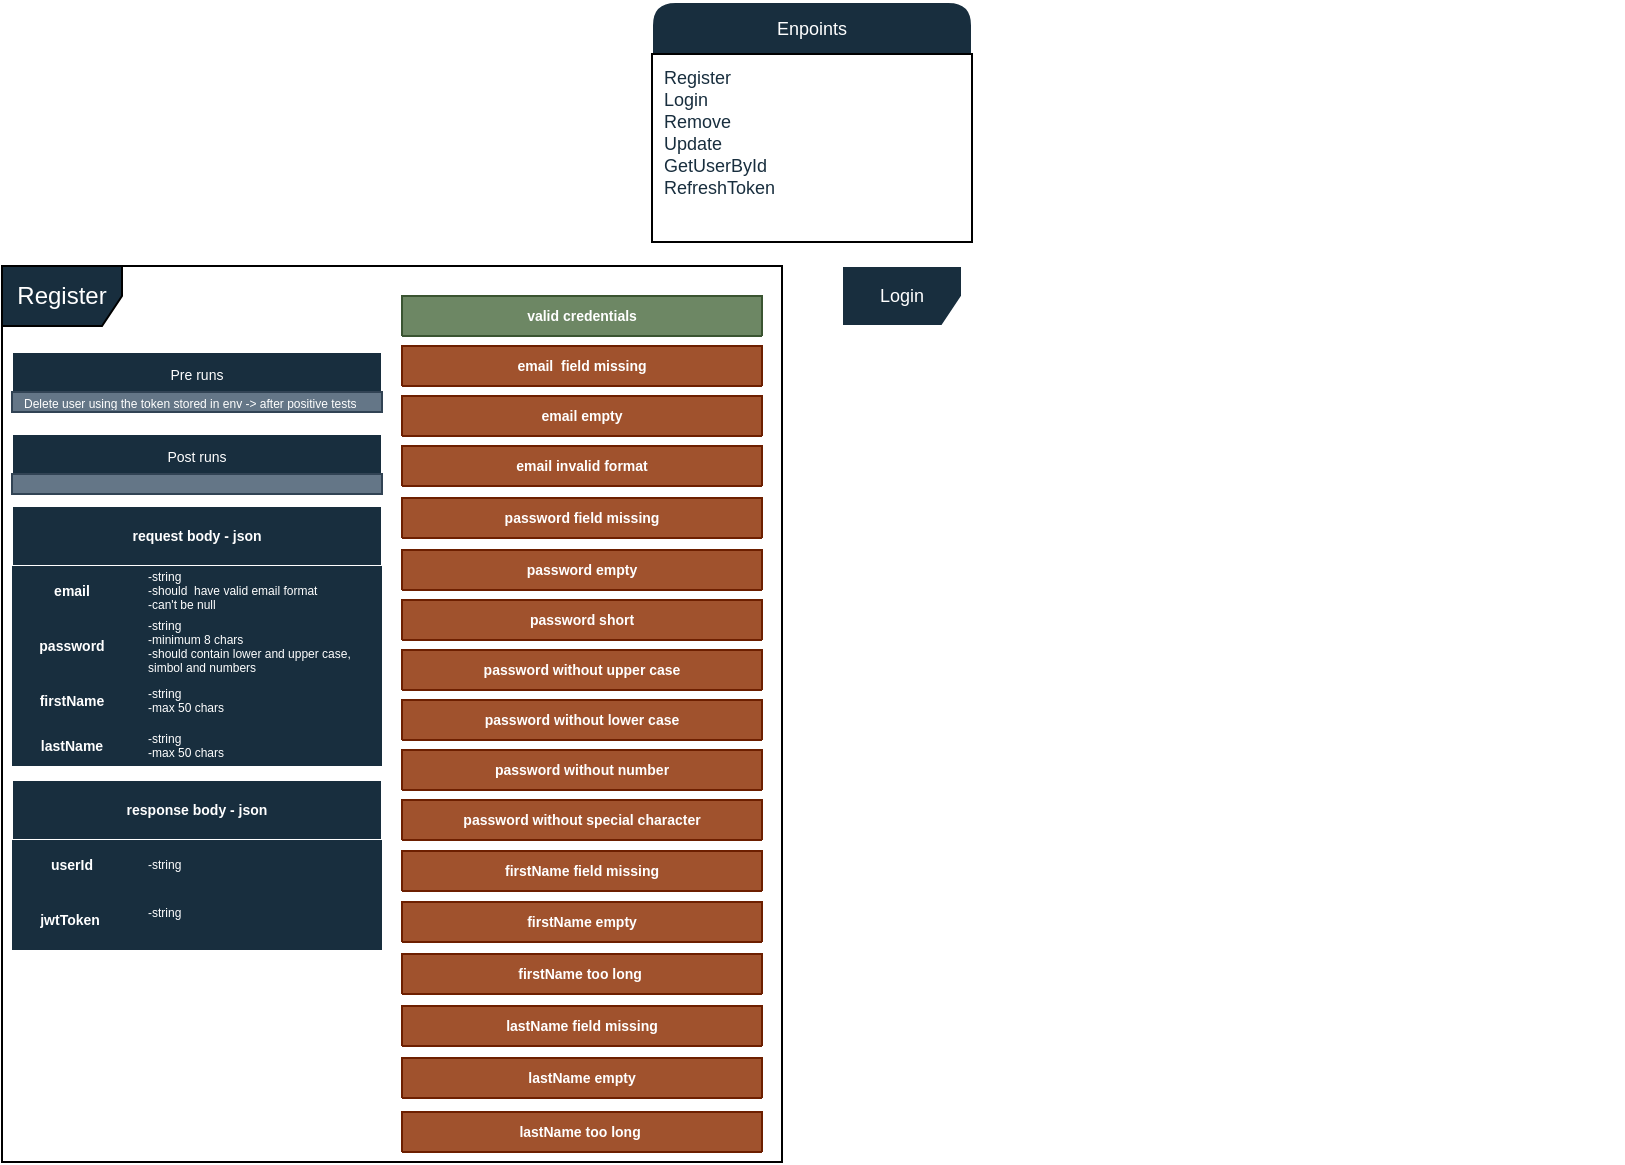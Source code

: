 <mxfile version="20.8.23" type="github">
  <diagram name="Page-1" id="sfZLxv_3EZcdbA1Q-Eus">
    <mxGraphModel dx="637" dy="1638" grid="1" gridSize="10" guides="1" tooltips="1" connect="1" arrows="1" fold="1" page="1" pageScale="1" pageWidth="850" pageHeight="1100" background="none" math="0" shadow="0">
      <root>
        <mxCell id="0" />
        <mxCell id="1" parent="0" />
        <mxCell id="djs5biteb5SUMcrxbuzb-297" value="lastName too long " style="shape=table;startSize=20;container=1;collapsible=1;childLayout=tableLayout;fixedRows=1;rowLines=0;fontStyle=1;align=center;resizeLast=1;fontSize=7;labelBackgroundColor=none;fillColor=#a0522d;strokeColor=#6D1F00;rounded=0;shadow=0;fillStyle=auto;fontColor=#ffffff;" parent="1" vertex="1" collapsed="1">
          <mxGeometry x="220" y="-535" width="180" height="20" as="geometry">
            <mxRectangle x="220" y="-535" width="180" height="70" as="alternateBounds" />
          </mxGeometry>
        </mxCell>
        <mxCell id="djs5biteb5SUMcrxbuzb-298" value="" style="shape=tableRow;horizontal=0;startSize=0;swimlaneHead=0;swimlaneBody=0;fillColor=none;collapsible=0;dropTarget=0;points=[[0,0.5],[1,0.5]];portConstraint=eastwest;top=0;left=0;right=0;bottom=1;fontSize=9;labelBackgroundColor=none;strokeColor=#FFFFFF;fontColor=#FFFFFF;rounded=1;" parent="djs5biteb5SUMcrxbuzb-297" vertex="1">
          <mxGeometry y="20" width="180" height="20" as="geometry" />
        </mxCell>
        <mxCell id="djs5biteb5SUMcrxbuzb-299" value="pre-requierments" style="shape=partialRectangle;connectable=0;fillColor=#182E3E;top=0;left=0;bottom=0;right=0;fontStyle=5;overflow=hidden;fontSize=7;labelBackgroundColor=none;strokeColor=#FFFFFF;fontColor=#FFFFFF;rounded=1;fillStyle=auto;" parent="djs5biteb5SUMcrxbuzb-298" vertex="1">
          <mxGeometry width="90" height="20" as="geometry">
            <mxRectangle width="90" height="20" as="alternateBounds" />
          </mxGeometry>
        </mxCell>
        <mxCell id="djs5biteb5SUMcrxbuzb-300" value="tests" style="shape=partialRectangle;connectable=0;fillColor=#182E3E;top=0;left=0;bottom=0;right=0;align=center;spacingLeft=6;fontStyle=5;overflow=hidden;fontSize=7;labelBackgroundColor=none;strokeColor=#FFFFFF;fontColor=#FFFFFF;rounded=1;fillStyle=auto;" parent="djs5biteb5SUMcrxbuzb-298" vertex="1">
          <mxGeometry x="90" width="90" height="20" as="geometry">
            <mxRectangle width="90" height="20" as="alternateBounds" />
          </mxGeometry>
        </mxCell>
        <mxCell id="djs5biteb5SUMcrxbuzb-301" value="" style="shape=tableRow;horizontal=0;startSize=0;swimlaneHead=0;swimlaneBody=0;fillColor=none;collapsible=0;dropTarget=0;points=[[0,0.5],[1,0.5]];portConstraint=eastwest;top=0;left=0;right=0;bottom=0;fontSize=9;labelBackgroundColor=none;strokeColor=#FFFFFF;fontColor=#FFFFFF;rounded=0;" parent="djs5biteb5SUMcrxbuzb-297" vertex="1">
          <mxGeometry y="40" width="180" height="30" as="geometry" />
        </mxCell>
        <mxCell id="djs5biteb5SUMcrxbuzb-302" value="-use random credentials&#xa;-lastName longer than 50" style="shape=partialRectangle;connectable=0;fillColor=#182E3E;top=0;left=0;bottom=0;right=0;editable=1;overflow=hidden;fontSize=6;labelBackgroundColor=none;strokeColor=#FFFFFF;fontColor=#FFFFFF;rounded=1;fillStyle=auto;align=left;" parent="djs5biteb5SUMcrxbuzb-301" vertex="1">
          <mxGeometry width="90" height="30" as="geometry">
            <mxRectangle width="90" height="30" as="alternateBounds" />
          </mxGeometry>
        </mxCell>
        <mxCell id="djs5biteb5SUMcrxbuzb-303" value="-resp code == 400&#xa;-json.type == &quot;LastName.&#xa;TooLong&quot;" style="shape=partialRectangle;connectable=0;fillColor=#182E3E;top=0;left=0;bottom=0;right=0;align=left;spacingLeft=6;overflow=hidden;fontSize=6;labelBackgroundColor=none;strokeColor=#FFFFFF;fontColor=#FFFFFF;rounded=1;fillStyle=auto;" parent="djs5biteb5SUMcrxbuzb-301" vertex="1">
          <mxGeometry x="90" width="90" height="30" as="geometry">
            <mxRectangle width="90" height="30" as="alternateBounds" />
          </mxGeometry>
        </mxCell>
        <mxCell id="djs5biteb5SUMcrxbuzb-283" value="lastName empty" style="shape=table;startSize=20;container=1;collapsible=1;childLayout=tableLayout;fixedRows=1;rowLines=0;fontStyle=1;align=center;resizeLast=1;fontSize=7;labelBackgroundColor=none;fillColor=#a0522d;strokeColor=#6D1F00;rounded=0;shadow=0;fillStyle=auto;fontColor=#ffffff;" parent="1" vertex="1" collapsed="1">
          <mxGeometry x="220" y="-562" width="180" height="20" as="geometry">
            <mxRectangle x="220" y="-562" width="180" height="70" as="alternateBounds" />
          </mxGeometry>
        </mxCell>
        <mxCell id="djs5biteb5SUMcrxbuzb-284" value="" style="shape=tableRow;horizontal=0;startSize=0;swimlaneHead=0;swimlaneBody=0;fillColor=none;collapsible=0;dropTarget=0;points=[[0,0.5],[1,0.5]];portConstraint=eastwest;top=0;left=0;right=0;bottom=1;fontSize=9;labelBackgroundColor=none;strokeColor=#FFFFFF;fontColor=#FFFFFF;rounded=1;" parent="djs5biteb5SUMcrxbuzb-283" vertex="1">
          <mxGeometry y="20" width="180" height="20" as="geometry" />
        </mxCell>
        <mxCell id="djs5biteb5SUMcrxbuzb-285" value="pre-requierments" style="shape=partialRectangle;connectable=0;fillColor=#182E3E;top=0;left=0;bottom=0;right=0;fontStyle=5;overflow=hidden;fontSize=7;labelBackgroundColor=none;strokeColor=#FFFFFF;fontColor=#FFFFFF;rounded=1;fillStyle=auto;" parent="djs5biteb5SUMcrxbuzb-284" vertex="1">
          <mxGeometry width="90" height="20" as="geometry">
            <mxRectangle width="90" height="20" as="alternateBounds" />
          </mxGeometry>
        </mxCell>
        <mxCell id="djs5biteb5SUMcrxbuzb-286" value="tests" style="shape=partialRectangle;connectable=0;fillColor=#182E3E;top=0;left=0;bottom=0;right=0;align=center;spacingLeft=6;fontStyle=5;overflow=hidden;fontSize=7;labelBackgroundColor=none;strokeColor=#FFFFFF;fontColor=#FFFFFF;rounded=1;fillStyle=auto;" parent="djs5biteb5SUMcrxbuzb-284" vertex="1">
          <mxGeometry x="90" width="90" height="20" as="geometry">
            <mxRectangle width="90" height="20" as="alternateBounds" />
          </mxGeometry>
        </mxCell>
        <mxCell id="djs5biteb5SUMcrxbuzb-287" value="" style="shape=tableRow;horizontal=0;startSize=0;swimlaneHead=0;swimlaneBody=0;fillColor=none;collapsible=0;dropTarget=0;points=[[0,0.5],[1,0.5]];portConstraint=eastwest;top=0;left=0;right=0;bottom=0;fontSize=9;labelBackgroundColor=none;strokeColor=#FFFFFF;fontColor=#FFFFFF;rounded=0;" parent="djs5biteb5SUMcrxbuzb-283" vertex="1">
          <mxGeometry y="40" width="180" height="30" as="geometry" />
        </mxCell>
        <mxCell id="djs5biteb5SUMcrxbuzb-288" value="-use random credentials&#xa;-lastName empty" style="shape=partialRectangle;connectable=0;fillColor=#182E3E;top=0;left=0;bottom=0;right=0;editable=1;overflow=hidden;fontSize=6;labelBackgroundColor=none;strokeColor=#FFFFFF;fontColor=#FFFFFF;rounded=1;fillStyle=auto;align=left;" parent="djs5biteb5SUMcrxbuzb-287" vertex="1">
          <mxGeometry width="90" height="30" as="geometry">
            <mxRectangle width="90" height="30" as="alternateBounds" />
          </mxGeometry>
        </mxCell>
        <mxCell id="djs5biteb5SUMcrxbuzb-289" value="-resp code == 400&#xa;-json.type == &quot;LastName.&#xa;Empty&quot;" style="shape=partialRectangle;connectable=0;fillColor=#182E3E;top=0;left=0;bottom=0;right=0;align=left;spacingLeft=6;overflow=hidden;fontSize=6;labelBackgroundColor=none;strokeColor=#FFFFFF;fontColor=#FFFFFF;rounded=1;fillStyle=auto;" parent="djs5biteb5SUMcrxbuzb-287" vertex="1">
          <mxGeometry x="90" width="90" height="30" as="geometry">
            <mxRectangle width="90" height="30" as="alternateBounds" />
          </mxGeometry>
        </mxCell>
        <mxCell id="djs5biteb5SUMcrxbuzb-354" value="lastName field missing" style="shape=table;startSize=20;container=1;collapsible=1;childLayout=tableLayout;fixedRows=1;rowLines=0;fontStyle=1;align=center;resizeLast=1;fontSize=7;labelBackgroundColor=none;fillColor=#a0522d;strokeColor=#6D1F00;rounded=0;shadow=0;fillStyle=auto;fontColor=#ffffff;" parent="1" vertex="1" collapsed="1">
          <mxGeometry x="220" y="-588" width="180" height="20" as="geometry">
            <mxRectangle x="220" y="-588" width="180" height="70" as="alternateBounds" />
          </mxGeometry>
        </mxCell>
        <mxCell id="djs5biteb5SUMcrxbuzb-355" value="" style="shape=tableRow;horizontal=0;startSize=0;swimlaneHead=0;swimlaneBody=0;fillColor=none;collapsible=0;dropTarget=0;points=[[0,0.5],[1,0.5]];portConstraint=eastwest;top=0;left=0;right=0;bottom=1;fontSize=9;labelBackgroundColor=none;strokeColor=#FFFFFF;fontColor=#FFFFFF;rounded=1;" parent="djs5biteb5SUMcrxbuzb-354" vertex="1">
          <mxGeometry y="20" width="180" height="20" as="geometry" />
        </mxCell>
        <mxCell id="djs5biteb5SUMcrxbuzb-356" value="pre-requierments" style="shape=partialRectangle;connectable=0;fillColor=#182E3E;top=0;left=0;bottom=0;right=0;fontStyle=5;overflow=hidden;fontSize=7;labelBackgroundColor=none;strokeColor=#FFFFFF;fontColor=#FFFFFF;rounded=1;fillStyle=auto;" parent="djs5biteb5SUMcrxbuzb-355" vertex="1">
          <mxGeometry width="90" height="20" as="geometry">
            <mxRectangle width="90" height="20" as="alternateBounds" />
          </mxGeometry>
        </mxCell>
        <mxCell id="djs5biteb5SUMcrxbuzb-357" value="tests" style="shape=partialRectangle;connectable=0;fillColor=#182E3E;top=0;left=0;bottom=0;right=0;align=center;spacingLeft=6;fontStyle=5;overflow=hidden;fontSize=7;labelBackgroundColor=none;strokeColor=#FFFFFF;fontColor=#FFFFFF;rounded=1;fillStyle=auto;" parent="djs5biteb5SUMcrxbuzb-355" vertex="1">
          <mxGeometry x="90" width="90" height="20" as="geometry">
            <mxRectangle width="90" height="20" as="alternateBounds" />
          </mxGeometry>
        </mxCell>
        <mxCell id="djs5biteb5SUMcrxbuzb-358" value="" style="shape=tableRow;horizontal=0;startSize=0;swimlaneHead=0;swimlaneBody=0;fillColor=none;collapsible=0;dropTarget=0;points=[[0,0.5],[1,0.5]];portConstraint=eastwest;top=0;left=0;right=0;bottom=0;fontSize=9;labelBackgroundColor=none;strokeColor=#FFFFFF;fontColor=#FFFFFF;rounded=0;" parent="djs5biteb5SUMcrxbuzb-354" vertex="1">
          <mxGeometry y="40" width="180" height="30" as="geometry" />
        </mxCell>
        <mxCell id="djs5biteb5SUMcrxbuzb-359" value="-use random credentials&#xa;-lastName field missing" style="shape=partialRectangle;connectable=0;fillColor=#182E3E;top=0;left=0;bottom=0;right=0;editable=1;overflow=hidden;fontSize=6;labelBackgroundColor=none;strokeColor=#FFFFFF;fontColor=#FFFFFF;rounded=1;fillStyle=auto;align=left;" parent="djs5biteb5SUMcrxbuzb-358" vertex="1">
          <mxGeometry width="90" height="30" as="geometry">
            <mxRectangle width="90" height="30" as="alternateBounds" />
          </mxGeometry>
        </mxCell>
        <mxCell id="djs5biteb5SUMcrxbuzb-360" value="-resp code == 400&#xa;-json.errors.LastName[0]&#xa;contains required" style="shape=partialRectangle;connectable=0;fillColor=#182E3E;top=0;left=0;bottom=0;right=0;align=left;spacingLeft=6;overflow=hidden;fontSize=6;labelBackgroundColor=none;strokeColor=#FFFFFF;fontColor=#FFFFFF;rounded=1;fillStyle=auto;" parent="djs5biteb5SUMcrxbuzb-358" vertex="1">
          <mxGeometry x="90" width="90" height="30" as="geometry">
            <mxRectangle width="90" height="30" as="alternateBounds" />
          </mxGeometry>
        </mxCell>
        <mxCell id="djs5biteb5SUMcrxbuzb-276" value="firstName too long " style="shape=table;startSize=20;container=1;collapsible=1;childLayout=tableLayout;fixedRows=1;rowLines=0;fontStyle=1;align=center;resizeLast=1;fontSize=7;labelBackgroundColor=none;fillColor=#a0522d;strokeColor=#6D1F00;rounded=0;shadow=0;fillStyle=auto;fontColor=#ffffff;" parent="1" vertex="1" collapsed="1">
          <mxGeometry x="220" y="-614" width="180" height="20" as="geometry">
            <mxRectangle x="220" y="-614" width="180" height="70" as="alternateBounds" />
          </mxGeometry>
        </mxCell>
        <mxCell id="djs5biteb5SUMcrxbuzb-277" value="" style="shape=tableRow;horizontal=0;startSize=0;swimlaneHead=0;swimlaneBody=0;fillColor=none;collapsible=0;dropTarget=0;points=[[0,0.5],[1,0.5]];portConstraint=eastwest;top=0;left=0;right=0;bottom=1;fontSize=9;labelBackgroundColor=none;strokeColor=#FFFFFF;fontColor=#FFFFFF;rounded=1;" parent="djs5biteb5SUMcrxbuzb-276" vertex="1">
          <mxGeometry y="20" width="180" height="20" as="geometry" />
        </mxCell>
        <mxCell id="djs5biteb5SUMcrxbuzb-278" value="pre-requierments" style="shape=partialRectangle;connectable=0;fillColor=#182E3E;top=0;left=0;bottom=0;right=0;fontStyle=5;overflow=hidden;fontSize=7;labelBackgroundColor=none;strokeColor=#FFFFFF;fontColor=#FFFFFF;rounded=1;fillStyle=auto;" parent="djs5biteb5SUMcrxbuzb-277" vertex="1">
          <mxGeometry width="90" height="20" as="geometry">
            <mxRectangle width="90" height="20" as="alternateBounds" />
          </mxGeometry>
        </mxCell>
        <mxCell id="djs5biteb5SUMcrxbuzb-279" value="tests" style="shape=partialRectangle;connectable=0;fillColor=#182E3E;top=0;left=0;bottom=0;right=0;align=center;spacingLeft=6;fontStyle=5;overflow=hidden;fontSize=7;labelBackgroundColor=none;strokeColor=#FFFFFF;fontColor=#FFFFFF;rounded=1;fillStyle=auto;" parent="djs5biteb5SUMcrxbuzb-277" vertex="1">
          <mxGeometry x="90" width="90" height="20" as="geometry">
            <mxRectangle width="90" height="20" as="alternateBounds" />
          </mxGeometry>
        </mxCell>
        <mxCell id="djs5biteb5SUMcrxbuzb-280" value="" style="shape=tableRow;horizontal=0;startSize=0;swimlaneHead=0;swimlaneBody=0;fillColor=none;collapsible=0;dropTarget=0;points=[[0,0.5],[1,0.5]];portConstraint=eastwest;top=0;left=0;right=0;bottom=0;fontSize=9;labelBackgroundColor=none;strokeColor=#FFFFFF;fontColor=#FFFFFF;rounded=0;" parent="djs5biteb5SUMcrxbuzb-276" vertex="1">
          <mxGeometry y="40" width="180" height="30" as="geometry" />
        </mxCell>
        <mxCell id="djs5biteb5SUMcrxbuzb-281" value="-use random credentials&#xa;-firstName longer than 50" style="shape=partialRectangle;connectable=0;fillColor=#182E3E;top=0;left=0;bottom=0;right=0;editable=1;overflow=hidden;fontSize=6;labelBackgroundColor=none;strokeColor=#FFFFFF;fontColor=#FFFFFF;rounded=1;fillStyle=auto;align=left;" parent="djs5biteb5SUMcrxbuzb-280" vertex="1">
          <mxGeometry width="90" height="30" as="geometry">
            <mxRectangle width="90" height="30" as="alternateBounds" />
          </mxGeometry>
        </mxCell>
        <mxCell id="djs5biteb5SUMcrxbuzb-282" value="-resp code == 400&#xa;-json.type == &quot;FirstName.&#xa;TooLong&quot;" style="shape=partialRectangle;connectable=0;fillColor=#182E3E;top=0;left=0;bottom=0;right=0;align=left;spacingLeft=6;overflow=hidden;fontSize=6;labelBackgroundColor=none;strokeColor=#FFFFFF;fontColor=#FFFFFF;rounded=1;fillStyle=auto;" parent="djs5biteb5SUMcrxbuzb-280" vertex="1">
          <mxGeometry x="90" width="90" height="30" as="geometry">
            <mxRectangle width="90" height="30" as="alternateBounds" />
          </mxGeometry>
        </mxCell>
        <mxCell id="djs5biteb5SUMcrxbuzb-290" value="firstName empty" style="shape=table;startSize=20;container=1;collapsible=1;childLayout=tableLayout;fixedRows=1;rowLines=0;fontStyle=1;align=center;resizeLast=1;fontSize=7;labelBackgroundColor=none;fillColor=#a0522d;strokeColor=#6D1F00;rounded=0;shadow=0;fillStyle=auto;fontColor=#ffffff;" parent="1" vertex="1" collapsed="1">
          <mxGeometry x="220" y="-640" width="180" height="20" as="geometry">
            <mxRectangle x="220" y="-640" width="180" height="70" as="alternateBounds" />
          </mxGeometry>
        </mxCell>
        <mxCell id="djs5biteb5SUMcrxbuzb-291" value="" style="shape=tableRow;horizontal=0;startSize=0;swimlaneHead=0;swimlaneBody=0;fillColor=none;collapsible=0;dropTarget=0;points=[[0,0.5],[1,0.5]];portConstraint=eastwest;top=0;left=0;right=0;bottom=1;fontSize=9;labelBackgroundColor=none;strokeColor=#FFFFFF;fontColor=#FFFFFF;rounded=1;" parent="djs5biteb5SUMcrxbuzb-290" vertex="1">
          <mxGeometry y="20" width="180" height="20" as="geometry" />
        </mxCell>
        <mxCell id="djs5biteb5SUMcrxbuzb-292" value="pre-requierments" style="shape=partialRectangle;connectable=0;fillColor=#182E3E;top=0;left=0;bottom=0;right=0;fontStyle=5;overflow=hidden;fontSize=7;labelBackgroundColor=none;strokeColor=#FFFFFF;fontColor=#FFFFFF;rounded=1;fillStyle=auto;" parent="djs5biteb5SUMcrxbuzb-291" vertex="1">
          <mxGeometry width="90" height="20" as="geometry">
            <mxRectangle width="90" height="20" as="alternateBounds" />
          </mxGeometry>
        </mxCell>
        <mxCell id="djs5biteb5SUMcrxbuzb-293" value="tests" style="shape=partialRectangle;connectable=0;fillColor=#182E3E;top=0;left=0;bottom=0;right=0;align=center;spacingLeft=6;fontStyle=5;overflow=hidden;fontSize=7;labelBackgroundColor=none;strokeColor=#FFFFFF;fontColor=#FFFFFF;rounded=1;fillStyle=auto;" parent="djs5biteb5SUMcrxbuzb-291" vertex="1">
          <mxGeometry x="90" width="90" height="20" as="geometry">
            <mxRectangle width="90" height="20" as="alternateBounds" />
          </mxGeometry>
        </mxCell>
        <mxCell id="djs5biteb5SUMcrxbuzb-294" value="" style="shape=tableRow;horizontal=0;startSize=0;swimlaneHead=0;swimlaneBody=0;fillColor=none;collapsible=0;dropTarget=0;points=[[0,0.5],[1,0.5]];portConstraint=eastwest;top=0;left=0;right=0;bottom=0;fontSize=9;labelBackgroundColor=none;strokeColor=#FFFFFF;fontColor=#FFFFFF;rounded=0;" parent="djs5biteb5SUMcrxbuzb-290" vertex="1">
          <mxGeometry y="40" width="180" height="30" as="geometry" />
        </mxCell>
        <mxCell id="djs5biteb5SUMcrxbuzb-295" value="-use random credentials&#xa;-firstName empty" style="shape=partialRectangle;connectable=0;fillColor=#182E3E;top=0;left=0;bottom=0;right=0;editable=1;overflow=hidden;fontSize=6;labelBackgroundColor=none;strokeColor=#FFFFFF;fontColor=#FFFFFF;rounded=1;fillStyle=auto;align=left;" parent="djs5biteb5SUMcrxbuzb-294" vertex="1">
          <mxGeometry width="90" height="30" as="geometry">
            <mxRectangle width="90" height="30" as="alternateBounds" />
          </mxGeometry>
        </mxCell>
        <mxCell id="djs5biteb5SUMcrxbuzb-296" value="-resp code == 400&#xa;-json.type == &quot;FirstName.&#xa;Empty&quot;" style="shape=partialRectangle;connectable=0;fillColor=#182E3E;top=0;left=0;bottom=0;right=0;align=left;spacingLeft=6;overflow=hidden;fontSize=6;labelBackgroundColor=none;strokeColor=#FFFFFF;fontColor=#FFFFFF;rounded=1;fillStyle=auto;" parent="djs5biteb5SUMcrxbuzb-294" vertex="1">
          <mxGeometry x="90" width="90" height="30" as="geometry">
            <mxRectangle width="90" height="30" as="alternateBounds" />
          </mxGeometry>
        </mxCell>
        <mxCell id="djs5biteb5SUMcrxbuzb-347" value="firstName field missing" style="shape=table;startSize=20;container=1;collapsible=1;childLayout=tableLayout;fixedRows=1;rowLines=0;fontStyle=1;align=center;resizeLast=1;fontSize=7;labelBackgroundColor=none;fillColor=#a0522d;strokeColor=#6D1F00;rounded=0;shadow=0;fillStyle=auto;fontColor=#ffffff;" parent="1" vertex="1" collapsed="1">
          <mxGeometry x="220" y="-665.5" width="180" height="20" as="geometry">
            <mxRectangle x="220" y="-665.5" width="180" height="70" as="alternateBounds" />
          </mxGeometry>
        </mxCell>
        <mxCell id="djs5biteb5SUMcrxbuzb-348" value="" style="shape=tableRow;horizontal=0;startSize=0;swimlaneHead=0;swimlaneBody=0;fillColor=none;collapsible=0;dropTarget=0;points=[[0,0.5],[1,0.5]];portConstraint=eastwest;top=0;left=0;right=0;bottom=1;fontSize=9;labelBackgroundColor=none;strokeColor=#FFFFFF;fontColor=#FFFFFF;rounded=1;" parent="djs5biteb5SUMcrxbuzb-347" vertex="1">
          <mxGeometry y="20" width="180" height="20" as="geometry" />
        </mxCell>
        <mxCell id="djs5biteb5SUMcrxbuzb-349" value="pre-requierments" style="shape=partialRectangle;connectable=0;fillColor=#182E3E;top=0;left=0;bottom=0;right=0;fontStyle=5;overflow=hidden;fontSize=7;labelBackgroundColor=none;strokeColor=#FFFFFF;fontColor=#FFFFFF;rounded=1;fillStyle=auto;" parent="djs5biteb5SUMcrxbuzb-348" vertex="1">
          <mxGeometry width="90" height="20" as="geometry">
            <mxRectangle width="90" height="20" as="alternateBounds" />
          </mxGeometry>
        </mxCell>
        <mxCell id="djs5biteb5SUMcrxbuzb-350" value="tests" style="shape=partialRectangle;connectable=0;fillColor=#182E3E;top=0;left=0;bottom=0;right=0;align=center;spacingLeft=6;fontStyle=5;overflow=hidden;fontSize=7;labelBackgroundColor=none;strokeColor=#FFFFFF;fontColor=#FFFFFF;rounded=1;fillStyle=auto;" parent="djs5biteb5SUMcrxbuzb-348" vertex="1">
          <mxGeometry x="90" width="90" height="20" as="geometry">
            <mxRectangle width="90" height="20" as="alternateBounds" />
          </mxGeometry>
        </mxCell>
        <mxCell id="djs5biteb5SUMcrxbuzb-351" value="" style="shape=tableRow;horizontal=0;startSize=0;swimlaneHead=0;swimlaneBody=0;fillColor=none;collapsible=0;dropTarget=0;points=[[0,0.5],[1,0.5]];portConstraint=eastwest;top=0;left=0;right=0;bottom=0;fontSize=9;labelBackgroundColor=none;strokeColor=#FFFFFF;fontColor=#FFFFFF;rounded=0;" parent="djs5biteb5SUMcrxbuzb-347" vertex="1">
          <mxGeometry y="40" width="180" height="30" as="geometry" />
        </mxCell>
        <mxCell id="djs5biteb5SUMcrxbuzb-352" value="-use random credentials&#xa;-firstName field missing" style="shape=partialRectangle;connectable=0;fillColor=#182E3E;top=0;left=0;bottom=0;right=0;editable=1;overflow=hidden;fontSize=6;labelBackgroundColor=none;strokeColor=#FFFFFF;fontColor=#FFFFFF;rounded=1;fillStyle=auto;align=left;" parent="djs5biteb5SUMcrxbuzb-351" vertex="1">
          <mxGeometry width="90" height="30" as="geometry">
            <mxRectangle width="90" height="30" as="alternateBounds" />
          </mxGeometry>
        </mxCell>
        <mxCell id="djs5biteb5SUMcrxbuzb-353" value="-resp code == 400&#xa;-json.errors.FirstName[0]&#xa;contains required" style="shape=partialRectangle;connectable=0;fillColor=#182E3E;top=0;left=0;bottom=0;right=0;align=left;spacingLeft=6;overflow=hidden;fontSize=6;labelBackgroundColor=none;strokeColor=#FFFFFF;fontColor=#FFFFFF;rounded=1;fillStyle=auto;" parent="djs5biteb5SUMcrxbuzb-351" vertex="1">
          <mxGeometry x="90" width="90" height="30" as="geometry">
            <mxRectangle width="90" height="30" as="alternateBounds" />
          </mxGeometry>
        </mxCell>
        <mxCell id="djs5biteb5SUMcrxbuzb-269" value="password without special character" style="shape=table;startSize=20;container=1;collapsible=1;childLayout=tableLayout;fixedRows=1;rowLines=0;fontStyle=1;align=center;resizeLast=1;fontSize=7;labelBackgroundColor=none;fillColor=#a0522d;strokeColor=#6D1F00;rounded=0;shadow=0;fillStyle=auto;fontColor=#ffffff;" parent="1" vertex="1" collapsed="1">
          <mxGeometry x="220" y="-691" width="180" height="20" as="geometry">
            <mxRectangle x="220" y="-691" width="180" height="70" as="alternateBounds" />
          </mxGeometry>
        </mxCell>
        <mxCell id="djs5biteb5SUMcrxbuzb-270" value="" style="shape=tableRow;horizontal=0;startSize=0;swimlaneHead=0;swimlaneBody=0;fillColor=none;collapsible=0;dropTarget=0;points=[[0,0.5],[1,0.5]];portConstraint=eastwest;top=0;left=0;right=0;bottom=1;fontSize=9;labelBackgroundColor=none;strokeColor=#FFFFFF;fontColor=#FFFFFF;rounded=1;" parent="djs5biteb5SUMcrxbuzb-269" vertex="1">
          <mxGeometry y="20" width="180" height="20" as="geometry" />
        </mxCell>
        <mxCell id="djs5biteb5SUMcrxbuzb-271" value="pre-requierments" style="shape=partialRectangle;connectable=0;fillColor=#182E3E;top=0;left=0;bottom=0;right=0;fontStyle=5;overflow=hidden;fontSize=7;labelBackgroundColor=none;strokeColor=#FFFFFF;fontColor=#FFFFFF;rounded=1;fillStyle=auto;" parent="djs5biteb5SUMcrxbuzb-270" vertex="1">
          <mxGeometry width="90" height="20" as="geometry">
            <mxRectangle width="90" height="20" as="alternateBounds" />
          </mxGeometry>
        </mxCell>
        <mxCell id="djs5biteb5SUMcrxbuzb-272" value="tests" style="shape=partialRectangle;connectable=0;fillColor=#182E3E;top=0;left=0;bottom=0;right=0;align=center;spacingLeft=6;fontStyle=5;overflow=hidden;fontSize=7;labelBackgroundColor=none;strokeColor=#FFFFFF;fontColor=#FFFFFF;rounded=1;fillStyle=auto;" parent="djs5biteb5SUMcrxbuzb-270" vertex="1">
          <mxGeometry x="90" width="90" height="20" as="geometry">
            <mxRectangle width="90" height="20" as="alternateBounds" />
          </mxGeometry>
        </mxCell>
        <mxCell id="djs5biteb5SUMcrxbuzb-273" value="" style="shape=tableRow;horizontal=0;startSize=0;swimlaneHead=0;swimlaneBody=0;fillColor=none;collapsible=0;dropTarget=0;points=[[0,0.5],[1,0.5]];portConstraint=eastwest;top=0;left=0;right=0;bottom=0;fontSize=9;labelBackgroundColor=none;strokeColor=#FFFFFF;fontColor=#FFFFFF;rounded=0;" parent="djs5biteb5SUMcrxbuzb-269" vertex="1">
          <mxGeometry y="40" width="180" height="30" as="geometry" />
        </mxCell>
        <mxCell id="djs5biteb5SUMcrxbuzb-274" value="-use random credentials&#xa;-use invalid password" style="shape=partialRectangle;connectable=0;fillColor=#182E3E;top=0;left=0;bottom=0;right=0;editable=1;overflow=hidden;fontSize=6;labelBackgroundColor=none;strokeColor=#FFFFFF;fontColor=#FFFFFF;rounded=1;fillStyle=auto;align=left;" parent="djs5biteb5SUMcrxbuzb-273" vertex="1">
          <mxGeometry width="90" height="30" as="geometry">
            <mxRectangle width="90" height="30" as="alternateBounds" />
          </mxGeometry>
        </mxCell>
        <mxCell id="djs5biteb5SUMcrxbuzb-275" value="-resp code == 400&#xa;-json.type == &quot;Password.&#xa;SpecialCharacter&quot;" style="shape=partialRectangle;connectable=0;fillColor=#182E3E;top=0;left=0;bottom=0;right=0;align=left;spacingLeft=6;overflow=hidden;fontSize=6;labelBackgroundColor=none;strokeColor=#FFFFFF;fontColor=#FFFFFF;rounded=1;fillStyle=auto;" parent="djs5biteb5SUMcrxbuzb-273" vertex="1">
          <mxGeometry x="90" width="90" height="30" as="geometry">
            <mxRectangle width="90" height="30" as="alternateBounds" />
          </mxGeometry>
        </mxCell>
        <mxCell id="djs5biteb5SUMcrxbuzb-262" value="password without number" style="shape=table;startSize=20;container=1;collapsible=1;childLayout=tableLayout;fixedRows=1;rowLines=0;fontStyle=1;align=center;resizeLast=1;fontSize=7;labelBackgroundColor=none;fillColor=#a0522d;strokeColor=#6D1F00;rounded=0;shadow=0;fillStyle=auto;fontColor=#ffffff;" parent="1" vertex="1" collapsed="1">
          <mxGeometry x="220" y="-716" width="180" height="20" as="geometry">
            <mxRectangle x="440" y="-1000" width="180" height="70" as="alternateBounds" />
          </mxGeometry>
        </mxCell>
        <mxCell id="djs5biteb5SUMcrxbuzb-263" value="" style="shape=tableRow;horizontal=0;startSize=0;swimlaneHead=0;swimlaneBody=0;fillColor=none;collapsible=0;dropTarget=0;points=[[0,0.5],[1,0.5]];portConstraint=eastwest;top=0;left=0;right=0;bottom=1;fontSize=9;labelBackgroundColor=none;strokeColor=#FFFFFF;fontColor=#FFFFFF;rounded=1;" parent="djs5biteb5SUMcrxbuzb-262" vertex="1">
          <mxGeometry y="20" width="180" height="20" as="geometry" />
        </mxCell>
        <mxCell id="djs5biteb5SUMcrxbuzb-264" value="pre-requierments" style="shape=partialRectangle;connectable=0;fillColor=#182E3E;top=0;left=0;bottom=0;right=0;fontStyle=5;overflow=hidden;fontSize=7;labelBackgroundColor=none;strokeColor=#FFFFFF;fontColor=#FFFFFF;rounded=1;fillStyle=auto;" parent="djs5biteb5SUMcrxbuzb-263" vertex="1">
          <mxGeometry width="90" height="20" as="geometry">
            <mxRectangle width="90" height="20" as="alternateBounds" />
          </mxGeometry>
        </mxCell>
        <mxCell id="djs5biteb5SUMcrxbuzb-265" value="tests" style="shape=partialRectangle;connectable=0;fillColor=#182E3E;top=0;left=0;bottom=0;right=0;align=center;spacingLeft=6;fontStyle=5;overflow=hidden;fontSize=7;labelBackgroundColor=none;strokeColor=#FFFFFF;fontColor=#FFFFFF;rounded=1;fillStyle=auto;" parent="djs5biteb5SUMcrxbuzb-263" vertex="1">
          <mxGeometry x="90" width="90" height="20" as="geometry">
            <mxRectangle width="90" height="20" as="alternateBounds" />
          </mxGeometry>
        </mxCell>
        <mxCell id="djs5biteb5SUMcrxbuzb-266" value="" style="shape=tableRow;horizontal=0;startSize=0;swimlaneHead=0;swimlaneBody=0;fillColor=none;collapsible=0;dropTarget=0;points=[[0,0.5],[1,0.5]];portConstraint=eastwest;top=0;left=0;right=0;bottom=0;fontSize=9;labelBackgroundColor=none;strokeColor=#FFFFFF;fontColor=#FFFFFF;rounded=0;" parent="djs5biteb5SUMcrxbuzb-262" vertex="1">
          <mxGeometry y="40" width="180" height="30" as="geometry" />
        </mxCell>
        <mxCell id="djs5biteb5SUMcrxbuzb-267" value="-use random credentials&#xa;-use invalid password" style="shape=partialRectangle;connectable=0;fillColor=#182E3E;top=0;left=0;bottom=0;right=0;editable=1;overflow=hidden;fontSize=6;labelBackgroundColor=none;strokeColor=#FFFFFF;fontColor=#FFFFFF;rounded=1;fillStyle=auto;align=left;" parent="djs5biteb5SUMcrxbuzb-266" vertex="1">
          <mxGeometry width="90" height="30" as="geometry">
            <mxRectangle width="90" height="30" as="alternateBounds" />
          </mxGeometry>
        </mxCell>
        <mxCell id="djs5biteb5SUMcrxbuzb-268" value="-resp code == 400&#xa;-json.type == &quot;Password.&#xa;Number&quot;" style="shape=partialRectangle;connectable=0;fillColor=#182E3E;top=0;left=0;bottom=0;right=0;align=left;spacingLeft=6;overflow=hidden;fontSize=6;labelBackgroundColor=none;strokeColor=#FFFFFF;fontColor=#FFFFFF;rounded=1;fillStyle=auto;" parent="djs5biteb5SUMcrxbuzb-266" vertex="1">
          <mxGeometry x="90" width="90" height="30" as="geometry">
            <mxRectangle width="90" height="30" as="alternateBounds" />
          </mxGeometry>
        </mxCell>
        <mxCell id="djs5biteb5SUMcrxbuzb-255" value="password without lower case" style="shape=table;startSize=20;container=1;collapsible=1;childLayout=tableLayout;fixedRows=1;rowLines=0;fontStyle=1;align=center;resizeLast=1;fontSize=7;labelBackgroundColor=none;fillColor=#a0522d;strokeColor=#6D1F00;rounded=0;shadow=0;fillStyle=auto;fontColor=#ffffff;" parent="1" vertex="1" collapsed="1">
          <mxGeometry x="220" y="-741" width="180" height="20" as="geometry">
            <mxRectangle x="440" y="-1025" width="180" height="70" as="alternateBounds" />
          </mxGeometry>
        </mxCell>
        <mxCell id="djs5biteb5SUMcrxbuzb-256" value="" style="shape=tableRow;horizontal=0;startSize=0;swimlaneHead=0;swimlaneBody=0;fillColor=none;collapsible=0;dropTarget=0;points=[[0,0.5],[1,0.5]];portConstraint=eastwest;top=0;left=0;right=0;bottom=1;fontSize=9;labelBackgroundColor=none;strokeColor=#FFFFFF;fontColor=#FFFFFF;rounded=1;" parent="djs5biteb5SUMcrxbuzb-255" vertex="1">
          <mxGeometry y="20" width="180" height="20" as="geometry" />
        </mxCell>
        <mxCell id="djs5biteb5SUMcrxbuzb-257" value="pre-requierments" style="shape=partialRectangle;connectable=0;fillColor=#182E3E;top=0;left=0;bottom=0;right=0;fontStyle=5;overflow=hidden;fontSize=7;labelBackgroundColor=none;strokeColor=#FFFFFF;fontColor=#FFFFFF;rounded=1;fillStyle=auto;" parent="djs5biteb5SUMcrxbuzb-256" vertex="1">
          <mxGeometry width="90" height="20" as="geometry">
            <mxRectangle width="90" height="20" as="alternateBounds" />
          </mxGeometry>
        </mxCell>
        <mxCell id="djs5biteb5SUMcrxbuzb-258" value="tests" style="shape=partialRectangle;connectable=0;fillColor=#182E3E;top=0;left=0;bottom=0;right=0;align=center;spacingLeft=6;fontStyle=5;overflow=hidden;fontSize=7;labelBackgroundColor=none;strokeColor=#FFFFFF;fontColor=#FFFFFF;rounded=1;fillStyle=auto;" parent="djs5biteb5SUMcrxbuzb-256" vertex="1">
          <mxGeometry x="90" width="90" height="20" as="geometry">
            <mxRectangle width="90" height="20" as="alternateBounds" />
          </mxGeometry>
        </mxCell>
        <mxCell id="djs5biteb5SUMcrxbuzb-259" value="" style="shape=tableRow;horizontal=0;startSize=0;swimlaneHead=0;swimlaneBody=0;fillColor=none;collapsible=0;dropTarget=0;points=[[0,0.5],[1,0.5]];portConstraint=eastwest;top=0;left=0;right=0;bottom=0;fontSize=9;labelBackgroundColor=none;strokeColor=#FFFFFF;fontColor=#FFFFFF;rounded=0;" parent="djs5biteb5SUMcrxbuzb-255" vertex="1">
          <mxGeometry y="40" width="180" height="30" as="geometry" />
        </mxCell>
        <mxCell id="djs5biteb5SUMcrxbuzb-260" value="-use random credentials&#xa;-use invalid password" style="shape=partialRectangle;connectable=0;fillColor=#182E3E;top=0;left=0;bottom=0;right=0;editable=1;overflow=hidden;fontSize=6;labelBackgroundColor=none;strokeColor=#FFFFFF;fontColor=#FFFFFF;rounded=1;fillStyle=auto;align=left;" parent="djs5biteb5SUMcrxbuzb-259" vertex="1">
          <mxGeometry width="90" height="30" as="geometry">
            <mxRectangle width="90" height="30" as="alternateBounds" />
          </mxGeometry>
        </mxCell>
        <mxCell id="djs5biteb5SUMcrxbuzb-261" value="-resp code == 400&#xa;-json.type == &quot;Password.&#xa;LowerCase&quot;" style="shape=partialRectangle;connectable=0;fillColor=#182E3E;top=0;left=0;bottom=0;right=0;align=left;spacingLeft=6;overflow=hidden;fontSize=6;labelBackgroundColor=none;strokeColor=#FFFFFF;fontColor=#FFFFFF;rounded=1;fillStyle=auto;" parent="djs5biteb5SUMcrxbuzb-259" vertex="1">
          <mxGeometry x="90" width="90" height="30" as="geometry">
            <mxRectangle width="90" height="30" as="alternateBounds" />
          </mxGeometry>
        </mxCell>
        <mxCell id="djs5biteb5SUMcrxbuzb-234" value="password without upper case" style="shape=table;startSize=20;container=1;collapsible=1;childLayout=tableLayout;fixedRows=1;rowLines=0;fontStyle=1;align=center;resizeLast=1;fontSize=7;labelBackgroundColor=none;fillColor=#a0522d;strokeColor=#6D1F00;rounded=0;shadow=0;fillStyle=auto;fontColor=#ffffff;" parent="1" vertex="1" collapsed="1">
          <mxGeometry x="220" y="-766" width="180" height="20" as="geometry">
            <mxRectangle x="440" y="-992" width="180" height="70" as="alternateBounds" />
          </mxGeometry>
        </mxCell>
        <mxCell id="djs5biteb5SUMcrxbuzb-235" value="" style="shape=tableRow;horizontal=0;startSize=0;swimlaneHead=0;swimlaneBody=0;fillColor=none;collapsible=0;dropTarget=0;points=[[0,0.5],[1,0.5]];portConstraint=eastwest;top=0;left=0;right=0;bottom=1;fontSize=9;labelBackgroundColor=none;strokeColor=#FFFFFF;fontColor=#FFFFFF;rounded=1;" parent="djs5biteb5SUMcrxbuzb-234" vertex="1">
          <mxGeometry y="20" width="180" height="20" as="geometry" />
        </mxCell>
        <mxCell id="djs5biteb5SUMcrxbuzb-236" value="pre-requierments" style="shape=partialRectangle;connectable=0;fillColor=#182E3E;top=0;left=0;bottom=0;right=0;fontStyle=5;overflow=hidden;fontSize=7;labelBackgroundColor=none;strokeColor=#FFFFFF;fontColor=#FFFFFF;rounded=1;fillStyle=auto;" parent="djs5biteb5SUMcrxbuzb-235" vertex="1">
          <mxGeometry width="90" height="20" as="geometry">
            <mxRectangle width="90" height="20" as="alternateBounds" />
          </mxGeometry>
        </mxCell>
        <mxCell id="djs5biteb5SUMcrxbuzb-237" value="tests" style="shape=partialRectangle;connectable=0;fillColor=#182E3E;top=0;left=0;bottom=0;right=0;align=center;spacingLeft=6;fontStyle=5;overflow=hidden;fontSize=7;labelBackgroundColor=none;strokeColor=#FFFFFF;fontColor=#FFFFFF;rounded=1;fillStyle=auto;" parent="djs5biteb5SUMcrxbuzb-235" vertex="1">
          <mxGeometry x="90" width="90" height="20" as="geometry">
            <mxRectangle width="90" height="20" as="alternateBounds" />
          </mxGeometry>
        </mxCell>
        <mxCell id="djs5biteb5SUMcrxbuzb-238" value="" style="shape=tableRow;horizontal=0;startSize=0;swimlaneHead=0;swimlaneBody=0;fillColor=none;collapsible=0;dropTarget=0;points=[[0,0.5],[1,0.5]];portConstraint=eastwest;top=0;left=0;right=0;bottom=0;fontSize=9;labelBackgroundColor=none;strokeColor=#FFFFFF;fontColor=#FFFFFF;rounded=0;" parent="djs5biteb5SUMcrxbuzb-234" vertex="1">
          <mxGeometry y="40" width="180" height="30" as="geometry" />
        </mxCell>
        <mxCell id="djs5biteb5SUMcrxbuzb-239" value="-use random credentials&#xa;-use invalid password" style="shape=partialRectangle;connectable=0;fillColor=#182E3E;top=0;left=0;bottom=0;right=0;editable=1;overflow=hidden;fontSize=6;labelBackgroundColor=none;strokeColor=#FFFFFF;fontColor=#FFFFFF;rounded=1;fillStyle=auto;align=left;" parent="djs5biteb5SUMcrxbuzb-238" vertex="1">
          <mxGeometry width="90" height="30" as="geometry">
            <mxRectangle width="90" height="30" as="alternateBounds" />
          </mxGeometry>
        </mxCell>
        <mxCell id="djs5biteb5SUMcrxbuzb-240" value="-resp code == 400&#xa;-json.type == &quot;Password.&#xa;UpperCase&quot;" style="shape=partialRectangle;connectable=0;fillColor=#182E3E;top=0;left=0;bottom=0;right=0;align=left;spacingLeft=6;overflow=hidden;fontSize=6;labelBackgroundColor=none;strokeColor=#FFFFFF;fontColor=#FFFFFF;rounded=1;fillStyle=auto;" parent="djs5biteb5SUMcrxbuzb-238" vertex="1">
          <mxGeometry x="90" width="90" height="30" as="geometry">
            <mxRectangle width="90" height="30" as="alternateBounds" />
          </mxGeometry>
        </mxCell>
        <mxCell id="djs5biteb5SUMcrxbuzb-227" value="password short" style="shape=table;startSize=20;container=1;collapsible=1;childLayout=tableLayout;fixedRows=1;rowLines=0;fontStyle=1;align=center;resizeLast=1;fontSize=7;labelBackgroundColor=none;fillColor=#a0522d;strokeColor=#6D1F00;rounded=0;shadow=0;fillStyle=auto;fontColor=#ffffff;" parent="1" vertex="1" collapsed="1">
          <mxGeometry x="220" y="-791" width="180" height="20" as="geometry">
            <mxRectangle x="220" y="-791" width="180" height="70" as="alternateBounds" />
          </mxGeometry>
        </mxCell>
        <mxCell id="djs5biteb5SUMcrxbuzb-228" value="" style="shape=tableRow;horizontal=0;startSize=0;swimlaneHead=0;swimlaneBody=0;fillColor=none;collapsible=0;dropTarget=0;points=[[0,0.5],[1,0.5]];portConstraint=eastwest;top=0;left=0;right=0;bottom=1;fontSize=9;labelBackgroundColor=none;strokeColor=#FFFFFF;fontColor=#FFFFFF;rounded=1;" parent="djs5biteb5SUMcrxbuzb-227" vertex="1">
          <mxGeometry y="20" width="180" height="20" as="geometry" />
        </mxCell>
        <mxCell id="djs5biteb5SUMcrxbuzb-229" value="pre-requierments" style="shape=partialRectangle;connectable=0;fillColor=#182E3E;top=0;left=0;bottom=0;right=0;fontStyle=5;overflow=hidden;fontSize=7;labelBackgroundColor=none;strokeColor=#FFFFFF;fontColor=#FFFFFF;rounded=1;fillStyle=auto;" parent="djs5biteb5SUMcrxbuzb-228" vertex="1">
          <mxGeometry width="90" height="20" as="geometry">
            <mxRectangle width="90" height="20" as="alternateBounds" />
          </mxGeometry>
        </mxCell>
        <mxCell id="djs5biteb5SUMcrxbuzb-230" value="tests" style="shape=partialRectangle;connectable=0;fillColor=#182E3E;top=0;left=0;bottom=0;right=0;align=center;spacingLeft=6;fontStyle=5;overflow=hidden;fontSize=7;labelBackgroundColor=none;strokeColor=#FFFFFF;fontColor=#FFFFFF;rounded=1;fillStyle=auto;" parent="djs5biteb5SUMcrxbuzb-228" vertex="1">
          <mxGeometry x="90" width="90" height="20" as="geometry">
            <mxRectangle width="90" height="20" as="alternateBounds" />
          </mxGeometry>
        </mxCell>
        <mxCell id="djs5biteb5SUMcrxbuzb-231" value="" style="shape=tableRow;horizontal=0;startSize=0;swimlaneHead=0;swimlaneBody=0;fillColor=none;collapsible=0;dropTarget=0;points=[[0,0.5],[1,0.5]];portConstraint=eastwest;top=0;left=0;right=0;bottom=0;fontSize=9;labelBackgroundColor=none;strokeColor=#FFFFFF;fontColor=#FFFFFF;rounded=0;" parent="djs5biteb5SUMcrxbuzb-227" vertex="1">
          <mxGeometry y="40" width="180" height="30" as="geometry" />
        </mxCell>
        <mxCell id="djs5biteb5SUMcrxbuzb-232" value="-use random credentials&#xa;-use invalid password" style="shape=partialRectangle;connectable=0;fillColor=#182E3E;top=0;left=0;bottom=0;right=0;editable=1;overflow=hidden;fontSize=6;labelBackgroundColor=none;strokeColor=#FFFFFF;fontColor=#FFFFFF;rounded=1;fillStyle=auto;align=left;" parent="djs5biteb5SUMcrxbuzb-231" vertex="1">
          <mxGeometry width="90" height="30" as="geometry">
            <mxRectangle width="90" height="30" as="alternateBounds" />
          </mxGeometry>
        </mxCell>
        <mxCell id="djs5biteb5SUMcrxbuzb-233" value="-resp code == 400&#xa;-json.type == &quot;Password.&#xa;TooShort&quot;" style="shape=partialRectangle;connectable=0;fillColor=#182E3E;top=0;left=0;bottom=0;right=0;align=left;spacingLeft=6;overflow=hidden;fontSize=6;labelBackgroundColor=none;strokeColor=#FFFFFF;fontColor=#FFFFFF;rounded=1;fillStyle=auto;" parent="djs5biteb5SUMcrxbuzb-231" vertex="1">
          <mxGeometry x="90" width="90" height="30" as="geometry">
            <mxRectangle width="90" height="30" as="alternateBounds" />
          </mxGeometry>
        </mxCell>
        <mxCell id="djs5biteb5SUMcrxbuzb-17" value="Enpoints" style="swimlane;fontStyle=0;childLayout=stackLayout;horizontal=1;startSize=26;horizontalStack=0;resizeParent=1;resizeParentMax=0;resizeLast=0;collapsible=1;marginBottom=0;align=center;fontSize=9;labelBackgroundColor=none;fillColor=#182E3E;strokeColor=#FFFFFF;fontColor=#FFFFFF;rounded=1;" parent="1" vertex="1">
          <mxGeometry x="345" y="-1090" width="160" height="120" as="geometry">
            <mxRectangle x="345" y="-1090" width="80" height="26" as="alternateBounds" />
          </mxGeometry>
        </mxCell>
        <mxCell id="djs5biteb5SUMcrxbuzb-18" value="Register&#xa;Login&#xa;Remove&#xa;Update&#xa;GetUserById&#xa;RefreshToken" style="text;strokeColor=default;fillColor=default;spacingLeft=4;spacingRight=4;overflow=hidden;rotatable=0;points=[[0,0.5],[1,0.5]];portConstraint=eastwest;fontSize=9;labelBackgroundColor=none;fontColor=#182E3E;rounded=0;perimeterSpacing=5;" parent="djs5biteb5SUMcrxbuzb-17" vertex="1">
          <mxGeometry y="26" width="160" height="94" as="geometry" />
        </mxCell>
        <mxCell id="djs5biteb5SUMcrxbuzb-311" value="password empty" style="shape=table;startSize=20;container=1;collapsible=1;childLayout=tableLayout;fixedRows=1;rowLines=0;fontStyle=1;align=center;resizeLast=1;fontSize=7;labelBackgroundColor=none;fillColor=#a0522d;strokeColor=#6D1F00;rounded=0;shadow=0;fillStyle=auto;fontColor=#ffffff;" parent="1" vertex="1" collapsed="1">
          <mxGeometry x="220" y="-816" width="180" height="20" as="geometry">
            <mxRectangle x="220" y="-864" width="180" height="70" as="alternateBounds" />
          </mxGeometry>
        </mxCell>
        <mxCell id="djs5biteb5SUMcrxbuzb-312" value="" style="shape=tableRow;horizontal=0;startSize=0;swimlaneHead=0;swimlaneBody=0;fillColor=none;collapsible=0;dropTarget=0;points=[[0,0.5],[1,0.5]];portConstraint=eastwest;top=0;left=0;right=0;bottom=1;fontSize=9;labelBackgroundColor=none;strokeColor=#FFFFFF;fontColor=#FFFFFF;rounded=1;" parent="djs5biteb5SUMcrxbuzb-311" vertex="1">
          <mxGeometry y="20" width="180" height="20" as="geometry" />
        </mxCell>
        <mxCell id="djs5biteb5SUMcrxbuzb-313" value="pre-requierments" style="shape=partialRectangle;connectable=0;fillColor=#182E3E;top=0;left=0;bottom=0;right=0;fontStyle=5;overflow=hidden;fontSize=7;labelBackgroundColor=none;strokeColor=#FFFFFF;fontColor=#FFFFFF;rounded=1;fillStyle=auto;" parent="djs5biteb5SUMcrxbuzb-312" vertex="1">
          <mxGeometry width="90" height="20" as="geometry">
            <mxRectangle width="90" height="20" as="alternateBounds" />
          </mxGeometry>
        </mxCell>
        <mxCell id="djs5biteb5SUMcrxbuzb-314" value="tests" style="shape=partialRectangle;connectable=0;fillColor=#182E3E;top=0;left=0;bottom=0;right=0;align=center;spacingLeft=6;fontStyle=5;overflow=hidden;fontSize=7;labelBackgroundColor=none;strokeColor=#FFFFFF;fontColor=#FFFFFF;rounded=1;fillStyle=auto;" parent="djs5biteb5SUMcrxbuzb-312" vertex="1">
          <mxGeometry x="90" width="90" height="20" as="geometry">
            <mxRectangle width="90" height="20" as="alternateBounds" />
          </mxGeometry>
        </mxCell>
        <mxCell id="djs5biteb5SUMcrxbuzb-315" value="" style="shape=tableRow;horizontal=0;startSize=0;swimlaneHead=0;swimlaneBody=0;fillColor=none;collapsible=0;dropTarget=0;points=[[0,0.5],[1,0.5]];portConstraint=eastwest;top=0;left=0;right=0;bottom=0;fontSize=9;labelBackgroundColor=none;strokeColor=#FFFFFF;fontColor=#FFFFFF;rounded=0;" parent="djs5biteb5SUMcrxbuzb-311" vertex="1">
          <mxGeometry y="40" width="180" height="30" as="geometry" />
        </mxCell>
        <mxCell id="djs5biteb5SUMcrxbuzb-316" value="-use random credentials&#xa;-password empty" style="shape=partialRectangle;connectable=0;fillColor=#182E3E;top=0;left=0;bottom=0;right=0;editable=1;overflow=hidden;fontSize=6;labelBackgroundColor=none;strokeColor=#FFFFFF;fontColor=#FFFFFF;rounded=1;fillStyle=auto;align=left;" parent="djs5biteb5SUMcrxbuzb-315" vertex="1">
          <mxGeometry width="90" height="30" as="geometry">
            <mxRectangle width="90" height="30" as="alternateBounds" />
          </mxGeometry>
        </mxCell>
        <mxCell id="djs5biteb5SUMcrxbuzb-317" value="-resp code == 400&#xa;-json.type == &quot;Password.&#xa;Empty&quot;" style="shape=partialRectangle;connectable=0;fillColor=#182E3E;top=0;left=0;bottom=0;right=0;align=left;spacingLeft=6;overflow=hidden;fontSize=6;labelBackgroundColor=none;strokeColor=#FFFFFF;fontColor=#FFFFFF;rounded=1;fillStyle=auto;" parent="djs5biteb5SUMcrxbuzb-315" vertex="1">
          <mxGeometry x="90" width="90" height="30" as="geometry">
            <mxRectangle width="90" height="30" as="alternateBounds" />
          </mxGeometry>
        </mxCell>
        <mxCell id="djs5biteb5SUMcrxbuzb-124" value="request body - json" style="shape=table;startSize=30;container=1;collapsible=1;childLayout=tableLayout;fixedRows=1;rowLines=0;fontStyle=1;align=center;resizeLast=1;rounded=0;shadow=0;labelBackgroundColor=none;fillStyle=auto;strokeColor=#FFFFFF;fontFamily=Helvetica;fontSize=7;fontColor=#FFFFFF;fillColor=#182E3E;" parent="1" vertex="1">
          <mxGeometry x="25" y="-838" width="185" height="130" as="geometry">
            <mxRectangle x="245" y="-1045" width="135" height="30" as="alternateBounds" />
          </mxGeometry>
        </mxCell>
        <mxCell id="djs5biteb5SUMcrxbuzb-128" value="" style="shape=tableRow;horizontal=0;startSize=0;swimlaneHead=0;swimlaneBody=0;fillColor=none;collapsible=0;dropTarget=0;points=[[0,0.5],[1,0.5]];portConstraint=eastwest;top=0;left=0;right=0;bottom=1;rounded=1;shadow=0;labelBackgroundColor=none;fillStyle=auto;strokeColor=#FFFFFF;fontFamily=Helvetica;fontSize=9;fontColor=#FFFFFF;" parent="djs5biteb5SUMcrxbuzb-124" vertex="1">
          <mxGeometry y="30" width="185" height="25" as="geometry" />
        </mxCell>
        <mxCell id="djs5biteb5SUMcrxbuzb-129" value="email" style="shape=partialRectangle;connectable=0;top=0;left=0;bottom=0;right=0;fontStyle=1;overflow=hidden;rounded=1;shadow=0;labelBackgroundColor=none;fillStyle=auto;fontFamily=Helvetica;fontSize=7;startSize=30;strokeColor=#FFFFFF;fillColor=#182E3E;fontColor=#FFFFFF;" parent="djs5biteb5SUMcrxbuzb-128" vertex="1">
          <mxGeometry width="60" height="25" as="geometry">
            <mxRectangle width="60" height="25" as="alternateBounds" />
          </mxGeometry>
        </mxCell>
        <mxCell id="djs5biteb5SUMcrxbuzb-130" value="-string&#xa;-should  have valid email format&#xa;-can&#39;t be null" style="shape=partialRectangle;connectable=0;top=0;left=0;bottom=0;right=0;align=left;spacingLeft=6;fontStyle=0;overflow=hidden;rounded=1;shadow=0;labelBackgroundColor=none;fillStyle=auto;fontFamily=Helvetica;fontSize=6;startSize=30;verticalAlign=middle;fillColor=#182E3E;strokeColor=#FFFFFF;fontColor=#FFFFFF;" parent="djs5biteb5SUMcrxbuzb-128" vertex="1">
          <mxGeometry x="60" width="125" height="25" as="geometry">
            <mxRectangle width="125" height="25" as="alternateBounds" />
          </mxGeometry>
        </mxCell>
        <mxCell id="djs5biteb5SUMcrxbuzb-169" style="shape=tableRow;horizontal=0;startSize=0;swimlaneHead=0;swimlaneBody=0;fillColor=none;collapsible=0;dropTarget=0;points=[[0,0.5],[1,0.5]];portConstraint=eastwest;top=0;left=0;right=0;bottom=1;rounded=1;shadow=0;labelBackgroundColor=none;fillStyle=auto;strokeColor=#FFFFFF;fontFamily=Helvetica;fontSize=9;fontColor=#FFFFFF;" parent="djs5biteb5SUMcrxbuzb-124" vertex="1">
          <mxGeometry y="55" width="185" height="30" as="geometry" />
        </mxCell>
        <mxCell id="djs5biteb5SUMcrxbuzb-170" value="password" style="shape=partialRectangle;connectable=0;top=0;left=0;bottom=0;right=0;fontStyle=1;overflow=hidden;rounded=1;shadow=0;labelBackgroundColor=none;fillStyle=auto;fontFamily=Helvetica;fontSize=7;startSize=30;fillColor=#182E3E;strokeColor=#FFFFFF;fontColor=#FFFFFF;" parent="djs5biteb5SUMcrxbuzb-169" vertex="1">
          <mxGeometry width="60" height="30" as="geometry">
            <mxRectangle width="60" height="30" as="alternateBounds" />
          </mxGeometry>
        </mxCell>
        <mxCell id="djs5biteb5SUMcrxbuzb-171" value="-string &#xa;-minimum 8 chars&#xa;-should contain lower and upper case, &#xa;simbol and numbers&#xa;" style="shape=partialRectangle;connectable=0;top=0;left=0;bottom=0;right=0;align=left;spacingLeft=6;fontStyle=0;overflow=hidden;rounded=1;shadow=0;labelBackgroundColor=none;fillStyle=auto;fontFamily=Helvetica;fontSize=6;startSize=30;verticalAlign=middle;fillColor=#182E3E;strokeColor=#FFFFFF;fontColor=#FFFFFF;" parent="djs5biteb5SUMcrxbuzb-169" vertex="1">
          <mxGeometry x="60" width="125" height="30" as="geometry">
            <mxRectangle width="125" height="30" as="alternateBounds" />
          </mxGeometry>
        </mxCell>
        <mxCell id="djs5biteb5SUMcrxbuzb-172" style="shape=tableRow;horizontal=0;startSize=0;swimlaneHead=0;swimlaneBody=0;fillColor=none;collapsible=0;dropTarget=0;points=[[0,0.5],[1,0.5]];portConstraint=eastwest;top=0;left=0;right=0;bottom=1;rounded=1;shadow=0;labelBackgroundColor=none;fillStyle=auto;strokeColor=#FFFFFF;fontFamily=Helvetica;fontSize=9;fontColor=#FFFFFF;" parent="djs5biteb5SUMcrxbuzb-124" vertex="1">
          <mxGeometry y="85" width="185" height="25" as="geometry" />
        </mxCell>
        <mxCell id="djs5biteb5SUMcrxbuzb-173" value="firstName" style="shape=partialRectangle;connectable=0;top=0;left=0;bottom=0;right=0;fontStyle=1;overflow=hidden;rounded=1;shadow=0;labelBackgroundColor=none;fillStyle=auto;fontFamily=Helvetica;fontSize=7;startSize=30;fillColor=#182E3E;strokeColor=#FFFFFF;fontColor=#FFFFFF;" parent="djs5biteb5SUMcrxbuzb-172" vertex="1">
          <mxGeometry width="60" height="25" as="geometry">
            <mxRectangle width="60" height="25" as="alternateBounds" />
          </mxGeometry>
        </mxCell>
        <mxCell id="djs5biteb5SUMcrxbuzb-174" value="-string&#xa;-max 50 chars" style="shape=partialRectangle;connectable=0;top=0;left=0;bottom=0;right=0;align=left;spacingLeft=6;fontStyle=0;overflow=hidden;rounded=1;shadow=0;labelBackgroundColor=none;fillStyle=auto;fontFamily=Helvetica;fontSize=6;startSize=30;verticalAlign=middle;fillColor=#182E3E;strokeColor=#FFFFFF;fontColor=#FFFFFF;" parent="djs5biteb5SUMcrxbuzb-172" vertex="1">
          <mxGeometry x="60" width="125" height="25" as="geometry">
            <mxRectangle width="125" height="25" as="alternateBounds" />
          </mxGeometry>
        </mxCell>
        <mxCell id="djs5biteb5SUMcrxbuzb-175" style="shape=tableRow;horizontal=0;startSize=0;swimlaneHead=0;swimlaneBody=0;fillColor=none;collapsible=0;dropTarget=0;points=[[0,0.5],[1,0.5]];portConstraint=eastwest;top=0;left=0;right=0;bottom=1;rounded=1;shadow=0;labelBackgroundColor=none;fillStyle=auto;strokeColor=#FFFFFF;fontFamily=Helvetica;fontSize=9;fontColor=#FFFFFF;" parent="djs5biteb5SUMcrxbuzb-124" vertex="1">
          <mxGeometry y="110" width="185" height="20" as="geometry" />
        </mxCell>
        <mxCell id="djs5biteb5SUMcrxbuzb-176" value="lastName" style="shape=partialRectangle;connectable=0;top=0;left=0;bottom=0;right=0;fontStyle=1;overflow=hidden;rounded=1;shadow=0;labelBackgroundColor=none;fillStyle=auto;fontFamily=Helvetica;fontSize=7;startSize=30;fillColor=#182E3E;strokeColor=#FFFFFF;fontColor=#FFFFFF;" parent="djs5biteb5SUMcrxbuzb-175" vertex="1">
          <mxGeometry width="60" height="20" as="geometry">
            <mxRectangle width="60" height="20" as="alternateBounds" />
          </mxGeometry>
        </mxCell>
        <mxCell id="djs5biteb5SUMcrxbuzb-177" value="-string &#xa;-max 50 chars" style="shape=partialRectangle;connectable=0;top=0;left=0;bottom=0;right=0;align=left;spacingLeft=6;fontStyle=0;overflow=hidden;rounded=1;shadow=0;labelBackgroundColor=none;fillStyle=auto;fontFamily=Helvetica;fontSize=6;startSize=30;verticalAlign=middle;fillColor=#182E3E;strokeColor=#FFFFFF;fontColor=#FFFFFF;" parent="djs5biteb5SUMcrxbuzb-175" vertex="1">
          <mxGeometry x="60" width="125" height="20" as="geometry">
            <mxRectangle width="125" height="20" as="alternateBounds" />
          </mxGeometry>
        </mxCell>
        <mxCell id="djs5biteb5SUMcrxbuzb-194" value="&lt;font style=&quot;font-size: 7px;&quot;&gt;Pre runs&lt;/font&gt;" style="swimlane;fontStyle=0;childLayout=stackLayout;horizontal=1;startSize=20;horizontalStack=0;resizeParent=1;resizeParentMax=0;resizeLast=0;collapsible=1;marginBottom=0;whiteSpace=wrap;html=1;strokeColor=#FFFFFF;fontColor=#FFFFFF;fillColor=#182E3E;" parent="1" vertex="1">
          <mxGeometry x="25" y="-915" width="185" height="30" as="geometry">
            <mxRectangle x="25" y="-915" width="70" height="30" as="alternateBounds" />
          </mxGeometry>
        </mxCell>
        <mxCell id="djs5biteb5SUMcrxbuzb-195" value="Delete user using the token stored in env -&amp;gt; after positive tests" style="text;strokeColor=#314354;fillColor=#647687;align=left;verticalAlign=middle;spacingLeft=4;spacingRight=4;overflow=hidden;points=[[0,0.5],[1,0.5]];portConstraint=eastwest;rotatable=0;whiteSpace=wrap;html=1;fontColor=#ffffff;fontSize=6;" parent="djs5biteb5SUMcrxbuzb-194" vertex="1">
          <mxGeometry y="20" width="185" height="10" as="geometry" />
        </mxCell>
        <mxCell id="djs5biteb5SUMcrxbuzb-204" value="&lt;font style=&quot;font-size: 7px;&quot;&gt;Post runs&lt;/font&gt;" style="swimlane;fontStyle=0;childLayout=stackLayout;horizontal=1;startSize=20;horizontalStack=0;resizeParent=1;resizeParentMax=0;resizeLast=0;collapsible=1;marginBottom=0;whiteSpace=wrap;html=1;strokeColor=#FFFFFF;fontColor=#FFFFFF;fillColor=#182E3E;" parent="1" vertex="1">
          <mxGeometry x="25" y="-874" width="185" height="30" as="geometry">
            <mxRectangle x="25" y="-874" width="70" height="30" as="alternateBounds" />
          </mxGeometry>
        </mxCell>
        <mxCell id="djs5biteb5SUMcrxbuzb-205" value="" style="text;strokeColor=#314354;fillColor=#647687;align=left;verticalAlign=middle;spacingLeft=4;spacingRight=4;overflow=hidden;points=[[0,0.5],[1,0.5]];portConstraint=eastwest;rotatable=0;whiteSpace=wrap;html=1;fontColor=#ffffff;fontSize=6;" parent="djs5biteb5SUMcrxbuzb-204" vertex="1">
          <mxGeometry y="20" width="185" height="10" as="geometry" />
        </mxCell>
        <mxCell id="djs5biteb5SUMcrxbuzb-319" value="Login" style="shape=umlFrame;whiteSpace=wrap;html=1;pointerEvents=0;fontSize=9;labelBackgroundColor=none;fillColor=#182E3E;strokeColor=#FFFFFF;fontColor=#FFFFFF;rounded=1;" parent="1" vertex="1">
          <mxGeometry x="440" y="-958" width="390" height="340" as="geometry" />
        </mxCell>
        <mxCell id="djs5biteb5SUMcrxbuzb-320" value="response body - json" style="shape=table;startSize=30;container=1;collapsible=1;childLayout=tableLayout;fixedRows=1;rowLines=0;fontStyle=1;align=center;resizeLast=1;rounded=0;shadow=0;labelBackgroundColor=none;fillStyle=auto;strokeColor=#FFFFFF;fontFamily=Helvetica;fontSize=7;fontColor=#FFFFFF;fillColor=#182E3E;" parent="1" vertex="1">
          <mxGeometry x="25" y="-701" width="185" height="85" as="geometry">
            <mxRectangle x="245" y="-1045" width="135" height="30" as="alternateBounds" />
          </mxGeometry>
        </mxCell>
        <mxCell id="djs5biteb5SUMcrxbuzb-321" value="" style="shape=tableRow;horizontal=0;startSize=0;swimlaneHead=0;swimlaneBody=0;fillColor=none;collapsible=0;dropTarget=0;points=[[0,0.5],[1,0.5]];portConstraint=eastwest;top=0;left=0;right=0;bottom=1;rounded=1;shadow=0;labelBackgroundColor=none;fillStyle=auto;strokeColor=#FFFFFF;fontFamily=Helvetica;fontSize=9;fontColor=#FFFFFF;" parent="djs5biteb5SUMcrxbuzb-320" vertex="1">
          <mxGeometry y="30" width="185" height="25" as="geometry" />
        </mxCell>
        <mxCell id="djs5biteb5SUMcrxbuzb-322" value="userId" style="shape=partialRectangle;connectable=0;top=0;left=0;bottom=0;right=0;fontStyle=1;overflow=hidden;rounded=1;shadow=0;labelBackgroundColor=none;fillStyle=auto;fontFamily=Helvetica;fontSize=7;startSize=30;strokeColor=#FFFFFF;fillColor=#182E3E;fontColor=#FFFFFF;" parent="djs5biteb5SUMcrxbuzb-321" vertex="1">
          <mxGeometry width="60" height="25" as="geometry">
            <mxRectangle width="60" height="25" as="alternateBounds" />
          </mxGeometry>
        </mxCell>
        <mxCell id="djs5biteb5SUMcrxbuzb-323" value="-string" style="shape=partialRectangle;connectable=0;top=0;left=0;bottom=0;right=0;align=left;spacingLeft=6;fontStyle=0;overflow=hidden;rounded=1;shadow=0;labelBackgroundColor=none;fillStyle=auto;fontFamily=Helvetica;fontSize=6;startSize=30;verticalAlign=middle;fillColor=#182E3E;strokeColor=#FFFFFF;fontColor=#FFFFFF;" parent="djs5biteb5SUMcrxbuzb-321" vertex="1">
          <mxGeometry x="60" width="125" height="25" as="geometry">
            <mxRectangle width="125" height="25" as="alternateBounds" />
          </mxGeometry>
        </mxCell>
        <mxCell id="djs5biteb5SUMcrxbuzb-324" style="shape=tableRow;horizontal=0;startSize=0;swimlaneHead=0;swimlaneBody=0;fillColor=none;collapsible=0;dropTarget=0;points=[[0,0.5],[1,0.5]];portConstraint=eastwest;top=0;left=0;right=0;bottom=1;rounded=1;shadow=0;labelBackgroundColor=none;fillStyle=auto;strokeColor=#FFFFFF;fontFamily=Helvetica;fontSize=9;fontColor=#FFFFFF;" parent="djs5biteb5SUMcrxbuzb-320" vertex="1">
          <mxGeometry y="55" width="185" height="30" as="geometry" />
        </mxCell>
        <mxCell id="djs5biteb5SUMcrxbuzb-325" value="jwtToken " style="shape=partialRectangle;connectable=0;top=0;left=0;bottom=0;right=0;fontStyle=1;overflow=hidden;rounded=1;shadow=0;labelBackgroundColor=none;fillStyle=auto;fontFamily=Helvetica;fontSize=7;startSize=30;fillColor=#182E3E;strokeColor=#FFFFFF;fontColor=#FFFFFF;" parent="djs5biteb5SUMcrxbuzb-324" vertex="1">
          <mxGeometry width="60" height="30" as="geometry">
            <mxRectangle width="60" height="30" as="alternateBounds" />
          </mxGeometry>
        </mxCell>
        <mxCell id="djs5biteb5SUMcrxbuzb-326" value="-string &#xa;" style="shape=partialRectangle;connectable=0;top=0;left=0;bottom=0;right=0;align=left;spacingLeft=6;fontStyle=0;overflow=hidden;rounded=1;shadow=0;labelBackgroundColor=none;fillStyle=auto;fontFamily=Helvetica;fontSize=6;startSize=30;verticalAlign=middle;fillColor=#182E3E;strokeColor=#FFFFFF;fontColor=#FFFFFF;" parent="djs5biteb5SUMcrxbuzb-324" vertex="1">
          <mxGeometry x="60" width="125" height="30" as="geometry">
            <mxRectangle width="125" height="30" as="alternateBounds" />
          </mxGeometry>
        </mxCell>
        <mxCell id="djs5biteb5SUMcrxbuzb-340" value="password field missing" style="shape=table;startSize=20;container=1;collapsible=1;childLayout=tableLayout;fixedRows=1;rowLines=0;fontStyle=1;align=center;resizeLast=1;fontSize=7;labelBackgroundColor=none;fillColor=#a0522d;strokeColor=#6D1F00;rounded=0;shadow=0;fillStyle=auto;fontColor=#ffffff;" parent="1" vertex="1" collapsed="1">
          <mxGeometry x="220" y="-842" width="180" height="20" as="geometry">
            <mxRectangle x="220" y="-842" width="180" height="70" as="alternateBounds" />
          </mxGeometry>
        </mxCell>
        <mxCell id="djs5biteb5SUMcrxbuzb-341" value="" style="shape=tableRow;horizontal=0;startSize=0;swimlaneHead=0;swimlaneBody=0;fillColor=none;collapsible=0;dropTarget=0;points=[[0,0.5],[1,0.5]];portConstraint=eastwest;top=0;left=0;right=0;bottom=1;fontSize=9;labelBackgroundColor=none;strokeColor=#FFFFFF;fontColor=#FFFFFF;rounded=1;" parent="djs5biteb5SUMcrxbuzb-340" vertex="1">
          <mxGeometry y="20" width="180" height="20" as="geometry" />
        </mxCell>
        <mxCell id="djs5biteb5SUMcrxbuzb-342" value="pre-requierments" style="shape=partialRectangle;connectable=0;fillColor=#182E3E;top=0;left=0;bottom=0;right=0;fontStyle=5;overflow=hidden;fontSize=7;labelBackgroundColor=none;strokeColor=#FFFFFF;fontColor=#FFFFFF;rounded=1;fillStyle=auto;" parent="djs5biteb5SUMcrxbuzb-341" vertex="1">
          <mxGeometry width="90" height="20" as="geometry">
            <mxRectangle width="90" height="20" as="alternateBounds" />
          </mxGeometry>
        </mxCell>
        <mxCell id="djs5biteb5SUMcrxbuzb-343" value="tests" style="shape=partialRectangle;connectable=0;fillColor=#182E3E;top=0;left=0;bottom=0;right=0;align=center;spacingLeft=6;fontStyle=5;overflow=hidden;fontSize=7;labelBackgroundColor=none;strokeColor=#FFFFFF;fontColor=#FFFFFF;rounded=1;fillStyle=auto;" parent="djs5biteb5SUMcrxbuzb-341" vertex="1">
          <mxGeometry x="90" width="90" height="20" as="geometry">
            <mxRectangle width="90" height="20" as="alternateBounds" />
          </mxGeometry>
        </mxCell>
        <mxCell id="djs5biteb5SUMcrxbuzb-344" value="" style="shape=tableRow;horizontal=0;startSize=0;swimlaneHead=0;swimlaneBody=0;fillColor=none;collapsible=0;dropTarget=0;points=[[0,0.5],[1,0.5]];portConstraint=eastwest;top=0;left=0;right=0;bottom=0;fontSize=9;labelBackgroundColor=none;strokeColor=#FFFFFF;fontColor=#FFFFFF;rounded=0;" parent="djs5biteb5SUMcrxbuzb-340" vertex="1">
          <mxGeometry y="40" width="180" height="30" as="geometry" />
        </mxCell>
        <mxCell id="djs5biteb5SUMcrxbuzb-345" value="-use random credentials&#xa;-password field missing" style="shape=partialRectangle;connectable=0;fillColor=#182E3E;top=0;left=0;bottom=0;right=0;editable=1;overflow=hidden;fontSize=6;labelBackgroundColor=none;strokeColor=#FFFFFF;fontColor=#FFFFFF;rounded=1;fillStyle=auto;align=left;" parent="djs5biteb5SUMcrxbuzb-344" vertex="1">
          <mxGeometry width="90" height="30" as="geometry">
            <mxRectangle width="90" height="30" as="alternateBounds" />
          </mxGeometry>
        </mxCell>
        <mxCell id="djs5biteb5SUMcrxbuzb-346" value="-resp code == 400&#xa;-json.errors.Password[0] &#xa;contains required" style="shape=partialRectangle;connectable=0;fillColor=#182E3E;top=0;left=0;bottom=0;right=0;align=left;spacingLeft=6;overflow=hidden;fontSize=6;labelBackgroundColor=none;strokeColor=#FFFFFF;fontColor=#FFFFFF;rounded=1;fillStyle=auto;" parent="djs5biteb5SUMcrxbuzb-344" vertex="1">
          <mxGeometry x="90" width="90" height="30" as="geometry">
            <mxRectangle width="90" height="30" as="alternateBounds" />
          </mxGeometry>
        </mxCell>
        <mxCell id="djs5biteb5SUMcrxbuzb-220" value="email invalid format" style="shape=table;startSize=20;container=1;collapsible=1;childLayout=tableLayout;fixedRows=1;rowLines=0;fontStyle=1;align=center;resizeLast=1;fontSize=7;labelBackgroundColor=none;fillColor=#a0522d;strokeColor=#6D1F00;rounded=0;shadow=0;fillStyle=auto;fontColor=#ffffff;" parent="1" vertex="1" collapsed="1">
          <mxGeometry x="220" y="-868" width="180" height="20" as="geometry">
            <mxRectangle x="220" y="-868" width="180" height="70" as="alternateBounds" />
          </mxGeometry>
        </mxCell>
        <mxCell id="djs5biteb5SUMcrxbuzb-221" value="" style="shape=tableRow;horizontal=0;startSize=0;swimlaneHead=0;swimlaneBody=0;fillColor=none;collapsible=0;dropTarget=0;points=[[0,0.5],[1,0.5]];portConstraint=eastwest;top=0;left=0;right=0;bottom=1;fontSize=9;labelBackgroundColor=none;strokeColor=#FFFFFF;fontColor=#FFFFFF;rounded=1;" parent="djs5biteb5SUMcrxbuzb-220" vertex="1">
          <mxGeometry y="20" width="180" height="20" as="geometry" />
        </mxCell>
        <mxCell id="djs5biteb5SUMcrxbuzb-222" value="pre-requierments" style="shape=partialRectangle;connectable=0;fillColor=#182E3E;top=0;left=0;bottom=0;right=0;fontStyle=5;overflow=hidden;fontSize=7;labelBackgroundColor=none;strokeColor=#FFFFFF;fontColor=#FFFFFF;rounded=1;fillStyle=auto;" parent="djs5biteb5SUMcrxbuzb-221" vertex="1">
          <mxGeometry width="90" height="20" as="geometry">
            <mxRectangle width="90" height="20" as="alternateBounds" />
          </mxGeometry>
        </mxCell>
        <mxCell id="djs5biteb5SUMcrxbuzb-223" value="tests" style="shape=partialRectangle;connectable=0;fillColor=#182E3E;top=0;left=0;bottom=0;right=0;align=center;spacingLeft=6;fontStyle=5;overflow=hidden;fontSize=7;labelBackgroundColor=none;strokeColor=#FFFFFF;fontColor=#FFFFFF;rounded=1;fillStyle=auto;" parent="djs5biteb5SUMcrxbuzb-221" vertex="1">
          <mxGeometry x="90" width="90" height="20" as="geometry">
            <mxRectangle width="90" height="20" as="alternateBounds" />
          </mxGeometry>
        </mxCell>
        <mxCell id="djs5biteb5SUMcrxbuzb-224" value="" style="shape=tableRow;horizontal=0;startSize=0;swimlaneHead=0;swimlaneBody=0;fillColor=none;collapsible=0;dropTarget=0;points=[[0,0.5],[1,0.5]];portConstraint=eastwest;top=0;left=0;right=0;bottom=0;fontSize=9;labelBackgroundColor=none;strokeColor=#FFFFFF;fontColor=#FFFFFF;rounded=0;" parent="djs5biteb5SUMcrxbuzb-220" vertex="1">
          <mxGeometry y="40" width="180" height="30" as="geometry" />
        </mxCell>
        <mxCell id="djs5biteb5SUMcrxbuzb-225" value="-use random credentials&#xa;-use invalid email format" style="shape=partialRectangle;connectable=0;fillColor=#182E3E;top=0;left=0;bottom=0;right=0;editable=1;overflow=hidden;fontSize=6;labelBackgroundColor=none;strokeColor=#FFFFFF;fontColor=#FFFFFF;rounded=1;fillStyle=auto;align=left;" parent="djs5biteb5SUMcrxbuzb-224" vertex="1">
          <mxGeometry width="90" height="30" as="geometry">
            <mxRectangle width="90" height="30" as="alternateBounds" />
          </mxGeometry>
        </mxCell>
        <mxCell id="djs5biteb5SUMcrxbuzb-226" value="-resp code == 400&#xa;-json.type == &quot;Email.&#xa;InvalidFormat&quot;" style="shape=partialRectangle;connectable=0;fillColor=#182E3E;top=0;left=0;bottom=0;right=0;align=left;spacingLeft=6;overflow=hidden;fontSize=6;labelBackgroundColor=none;strokeColor=#FFFFFF;fontColor=#FFFFFF;rounded=1;fillStyle=auto;" parent="djs5biteb5SUMcrxbuzb-224" vertex="1">
          <mxGeometry x="90" width="90" height="30" as="geometry">
            <mxRectangle width="90" height="30" as="alternateBounds" />
          </mxGeometry>
        </mxCell>
        <mxCell id="djs5biteb5SUMcrxbuzb-304" value="email empty" style="shape=table;startSize=20;container=1;collapsible=1;childLayout=tableLayout;fixedRows=1;rowLines=0;fontStyle=1;align=center;resizeLast=1;fontSize=7;labelBackgroundColor=none;fillColor=#a0522d;strokeColor=#6D1F00;rounded=0;shadow=0;fillStyle=auto;fontColor=#ffffff;" parent="1" vertex="1" collapsed="1">
          <mxGeometry x="220" y="-893" width="180" height="20" as="geometry">
            <mxRectangle x="220" y="-893" width="180" height="70" as="alternateBounds" />
          </mxGeometry>
        </mxCell>
        <mxCell id="djs5biteb5SUMcrxbuzb-305" value="" style="shape=tableRow;horizontal=0;startSize=0;swimlaneHead=0;swimlaneBody=0;fillColor=none;collapsible=0;dropTarget=0;points=[[0,0.5],[1,0.5]];portConstraint=eastwest;top=0;left=0;right=0;bottom=1;fontSize=9;labelBackgroundColor=none;strokeColor=#FFFFFF;fontColor=#FFFFFF;rounded=1;" parent="djs5biteb5SUMcrxbuzb-304" vertex="1">
          <mxGeometry y="20" width="180" height="20" as="geometry" />
        </mxCell>
        <mxCell id="djs5biteb5SUMcrxbuzb-306" value="pre-requierments" style="shape=partialRectangle;connectable=0;fillColor=#182E3E;top=0;left=0;bottom=0;right=0;fontStyle=5;overflow=hidden;fontSize=7;labelBackgroundColor=none;strokeColor=#FFFFFF;fontColor=#FFFFFF;rounded=1;fillStyle=auto;" parent="djs5biteb5SUMcrxbuzb-305" vertex="1">
          <mxGeometry width="90" height="20" as="geometry">
            <mxRectangle width="90" height="20" as="alternateBounds" />
          </mxGeometry>
        </mxCell>
        <mxCell id="djs5biteb5SUMcrxbuzb-307" value="tests" style="shape=partialRectangle;connectable=0;fillColor=#182E3E;top=0;left=0;bottom=0;right=0;align=center;spacingLeft=6;fontStyle=5;overflow=hidden;fontSize=7;labelBackgroundColor=none;strokeColor=#FFFFFF;fontColor=#FFFFFF;rounded=1;fillStyle=auto;" parent="djs5biteb5SUMcrxbuzb-305" vertex="1">
          <mxGeometry x="90" width="90" height="20" as="geometry">
            <mxRectangle width="90" height="20" as="alternateBounds" />
          </mxGeometry>
        </mxCell>
        <mxCell id="djs5biteb5SUMcrxbuzb-308" value="" style="shape=tableRow;horizontal=0;startSize=0;swimlaneHead=0;swimlaneBody=0;fillColor=none;collapsible=0;dropTarget=0;points=[[0,0.5],[1,0.5]];portConstraint=eastwest;top=0;left=0;right=0;bottom=0;fontSize=9;labelBackgroundColor=none;strokeColor=#FFFFFF;fontColor=#FFFFFF;rounded=0;" parent="djs5biteb5SUMcrxbuzb-304" vertex="1">
          <mxGeometry y="40" width="180" height="30" as="geometry" />
        </mxCell>
        <mxCell id="djs5biteb5SUMcrxbuzb-309" value="-use random credentials&#xa;-email empty" style="shape=partialRectangle;connectable=0;fillColor=#182E3E;top=0;left=0;bottom=0;right=0;editable=1;overflow=hidden;fontSize=6;labelBackgroundColor=none;strokeColor=#FFFFFF;fontColor=#FFFFFF;rounded=1;fillStyle=auto;align=left;" parent="djs5biteb5SUMcrxbuzb-308" vertex="1">
          <mxGeometry width="90" height="30" as="geometry">
            <mxRectangle width="90" height="30" as="alternateBounds" />
          </mxGeometry>
        </mxCell>
        <mxCell id="djs5biteb5SUMcrxbuzb-310" value="-resp code == 400&#xa;-json.type == &quot;Email.&#xa;Empty&quot;" style="shape=partialRectangle;connectable=0;fillColor=#182E3E;top=0;left=0;bottom=0;right=0;align=left;spacingLeft=6;overflow=hidden;fontSize=6;labelBackgroundColor=none;strokeColor=#FFFFFF;fontColor=#FFFFFF;rounded=1;fillStyle=auto;" parent="djs5biteb5SUMcrxbuzb-308" vertex="1">
          <mxGeometry x="90" width="90" height="30" as="geometry">
            <mxRectangle width="90" height="30" as="alternateBounds" />
          </mxGeometry>
        </mxCell>
        <mxCell id="djs5biteb5SUMcrxbuzb-333" value="email  field missing" style="shape=table;startSize=20;container=1;collapsible=1;childLayout=tableLayout;fixedRows=1;rowLines=0;fontStyle=1;align=center;resizeLast=1;fontSize=7;labelBackgroundColor=none;fillColor=#a0522d;strokeColor=#6D1F00;rounded=0;shadow=0;fillStyle=auto;fontColor=#ffffff;" parent="1" vertex="1" collapsed="1">
          <mxGeometry x="220" y="-918" width="180" height="20" as="geometry">
            <mxRectangle x="220" y="-918" width="180" height="70" as="alternateBounds" />
          </mxGeometry>
        </mxCell>
        <mxCell id="djs5biteb5SUMcrxbuzb-334" value="" style="shape=tableRow;horizontal=0;startSize=0;swimlaneHead=0;swimlaneBody=0;fillColor=none;collapsible=0;dropTarget=0;points=[[0,0.5],[1,0.5]];portConstraint=eastwest;top=0;left=0;right=0;bottom=1;fontSize=9;labelBackgroundColor=none;strokeColor=#FFFFFF;fontColor=#FFFFFF;rounded=1;" parent="djs5biteb5SUMcrxbuzb-333" vertex="1">
          <mxGeometry y="20" width="180" height="20" as="geometry" />
        </mxCell>
        <mxCell id="djs5biteb5SUMcrxbuzb-335" value="pre-requierments" style="shape=partialRectangle;connectable=0;fillColor=#182E3E;top=0;left=0;bottom=0;right=0;fontStyle=5;overflow=hidden;fontSize=7;labelBackgroundColor=none;strokeColor=#FFFFFF;fontColor=#FFFFFF;rounded=1;fillStyle=auto;" parent="djs5biteb5SUMcrxbuzb-334" vertex="1">
          <mxGeometry width="90" height="20" as="geometry">
            <mxRectangle width="90" height="20" as="alternateBounds" />
          </mxGeometry>
        </mxCell>
        <mxCell id="djs5biteb5SUMcrxbuzb-336" value="tests" style="shape=partialRectangle;connectable=0;fillColor=#182E3E;top=0;left=0;bottom=0;right=0;align=center;spacingLeft=6;fontStyle=5;overflow=hidden;fontSize=7;labelBackgroundColor=none;strokeColor=#FFFFFF;fontColor=#FFFFFF;rounded=1;fillStyle=auto;" parent="djs5biteb5SUMcrxbuzb-334" vertex="1">
          <mxGeometry x="90" width="90" height="20" as="geometry">
            <mxRectangle width="90" height="20" as="alternateBounds" />
          </mxGeometry>
        </mxCell>
        <mxCell id="djs5biteb5SUMcrxbuzb-337" value="" style="shape=tableRow;horizontal=0;startSize=0;swimlaneHead=0;swimlaneBody=0;fillColor=none;collapsible=0;dropTarget=0;points=[[0,0.5],[1,0.5]];portConstraint=eastwest;top=0;left=0;right=0;bottom=0;fontSize=9;labelBackgroundColor=none;strokeColor=#FFFFFF;fontColor=#FFFFFF;rounded=0;" parent="djs5biteb5SUMcrxbuzb-333" vertex="1">
          <mxGeometry y="40" width="180" height="30" as="geometry" />
        </mxCell>
        <mxCell id="djs5biteb5SUMcrxbuzb-338" value="-use random credentials&#xa;-email field missing" style="shape=partialRectangle;connectable=0;fillColor=#182E3E;top=0;left=0;bottom=0;right=0;editable=1;overflow=hidden;fontSize=6;labelBackgroundColor=none;strokeColor=#FFFFFF;fontColor=#FFFFFF;rounded=1;fillStyle=auto;align=left;" parent="djs5biteb5SUMcrxbuzb-337" vertex="1">
          <mxGeometry width="90" height="30" as="geometry">
            <mxRectangle width="90" height="30" as="alternateBounds" />
          </mxGeometry>
        </mxCell>
        <mxCell id="djs5biteb5SUMcrxbuzb-339" value="-resp code == 400&#xa;-json.errors.Email[0] contains &#xa;required" style="shape=partialRectangle;connectable=0;fillColor=#182E3E;top=0;left=0;bottom=0;right=0;align=left;spacingLeft=6;overflow=hidden;fontSize=6;labelBackgroundColor=none;strokeColor=#FFFFFF;fontColor=#FFFFFF;rounded=1;fillStyle=auto;" parent="djs5biteb5SUMcrxbuzb-337" vertex="1">
          <mxGeometry x="90" width="90" height="30" as="geometry">
            <mxRectangle width="90" height="30" as="alternateBounds" />
          </mxGeometry>
        </mxCell>
        <mxCell id="djs5biteb5SUMcrxbuzb-76" value="valid credentials" style="shape=table;startSize=20;container=1;collapsible=1;childLayout=tableLayout;fixedRows=1;rowLines=0;fontStyle=1;align=center;resizeLast=1;fontSize=7;rounded=0;shadow=0;fillStyle=auto;swimlaneLine=1;labelBackgroundColor=none;fillColor=#6d8764;strokeColor=#3A5431;fontColor=#ffffff;" parent="1" vertex="1" collapsed="1">
          <mxGeometry x="220" y="-943" width="180" height="20" as="geometry">
            <mxRectangle x="220" y="-943" width="185" height="100" as="alternateBounds" />
          </mxGeometry>
        </mxCell>
        <mxCell id="djs5biteb5SUMcrxbuzb-77" value="" style="shape=tableRow;horizontal=0;startSize=0;swimlaneHead=0;swimlaneBody=0;fillColor=none;collapsible=0;dropTarget=0;points=[[0,0.5],[1,0.5]];portConstraint=eastwest;top=0;left=0;right=0;bottom=1;fontSize=7;labelBackgroundColor=none;strokeColor=#FFFFFF;fontColor=#FFFFFF;rounded=1;" parent="djs5biteb5SUMcrxbuzb-76" vertex="1">
          <mxGeometry y="20" width="185" height="20" as="geometry" />
        </mxCell>
        <mxCell id="djs5biteb5SUMcrxbuzb-78" value="pre-requierments" style="shape=partialRectangle;connectable=0;top=0;left=0;bottom=0;right=0;fontStyle=5;overflow=hidden;fontSize=7;fillStyle=auto;labelBackgroundColor=none;fillColor=#182E3E;strokeColor=#FFFFFF;fontColor=#FFFFFF;rounded=1;" parent="djs5biteb5SUMcrxbuzb-77" vertex="1">
          <mxGeometry width="90" height="20" as="geometry">
            <mxRectangle width="90" height="20" as="alternateBounds" />
          </mxGeometry>
        </mxCell>
        <mxCell id="djs5biteb5SUMcrxbuzb-79" value="tests" style="shape=partialRectangle;connectable=0;top=0;left=0;bottom=0;right=0;align=center;spacingLeft=6;fontStyle=5;overflow=hidden;fontSize=7;fillStyle=auto;labelBackgroundColor=none;fillColor=#182E3E;strokeColor=#FFFFFF;fontColor=#FFFFFF;rounded=1;" parent="djs5biteb5SUMcrxbuzb-77" vertex="1">
          <mxGeometry x="90" width="95" height="20" as="geometry">
            <mxRectangle width="95" height="20" as="alternateBounds" />
          </mxGeometry>
        </mxCell>
        <mxCell id="djs5biteb5SUMcrxbuzb-80" value="" style="shape=tableRow;horizontal=0;startSize=0;swimlaneHead=0;swimlaneBody=0;fillColor=none;collapsible=0;dropTarget=0;points=[[0,0.5],[1,0.5]];portConstraint=eastwest;top=0;left=0;right=0;bottom=0;fontSize=9;labelBackgroundColor=none;strokeColor=#FFFFFF;fontColor=#FFFFFF;rounded=1;" parent="djs5biteb5SUMcrxbuzb-76" vertex="1">
          <mxGeometry y="40" width="185" height="60" as="geometry" />
        </mxCell>
        <mxCell id="djs5biteb5SUMcrxbuzb-81" value="-generate new email&#xa;and password" style="shape=partialRectangle;connectable=0;top=0;left=0;bottom=0;right=0;editable=1;overflow=hidden;fontSize=6;fillStyle=auto;labelBackgroundColor=none;fillColor=#182E3E;strokeColor=#FFFFFF;fontColor=#FFFFFF;rounded=1;align=left;" parent="djs5biteb5SUMcrxbuzb-80" vertex="1">
          <mxGeometry width="90" height="60" as="geometry">
            <mxRectangle width="90" height="60" as="alternateBounds" />
          </mxGeometry>
        </mxCell>
        <mxCell id="djs5biteb5SUMcrxbuzb-82" value="-resp code == 200&#xa;-type json.userId&#xa;-type json.jwtToken&#xa;-Set_Cookie contains&#xa;&quot;refreshtoken&quot; and &quot;httponly&quot;&#xa;-set the jwtToken env variable" style="shape=partialRectangle;connectable=0;top=0;left=0;bottom=0;right=0;align=left;spacingLeft=6;overflow=hidden;fontSize=6;fillStyle=auto;labelBackgroundColor=none;fillColor=#182E3E;strokeColor=#FFFFFF;fontColor=#FFFFFF;rounded=1;" parent="djs5biteb5SUMcrxbuzb-80" vertex="1">
          <mxGeometry x="90" width="95" height="60" as="geometry">
            <mxRectangle width="95" height="60" as="alternateBounds" />
          </mxGeometry>
        </mxCell>
        <mxCell id="VbYeQhTiwgSOtvn5WqW0-2" value="Register" style="shape=umlFrame;whiteSpace=wrap;html=1;pointerEvents=0;gradientColor=none;fillColor=#182E3E;fontColor=#ffffff;" vertex="1" parent="1">
          <mxGeometry x="20" y="-958" width="390" height="448" as="geometry" />
        </mxCell>
      </root>
    </mxGraphModel>
  </diagram>
</mxfile>
